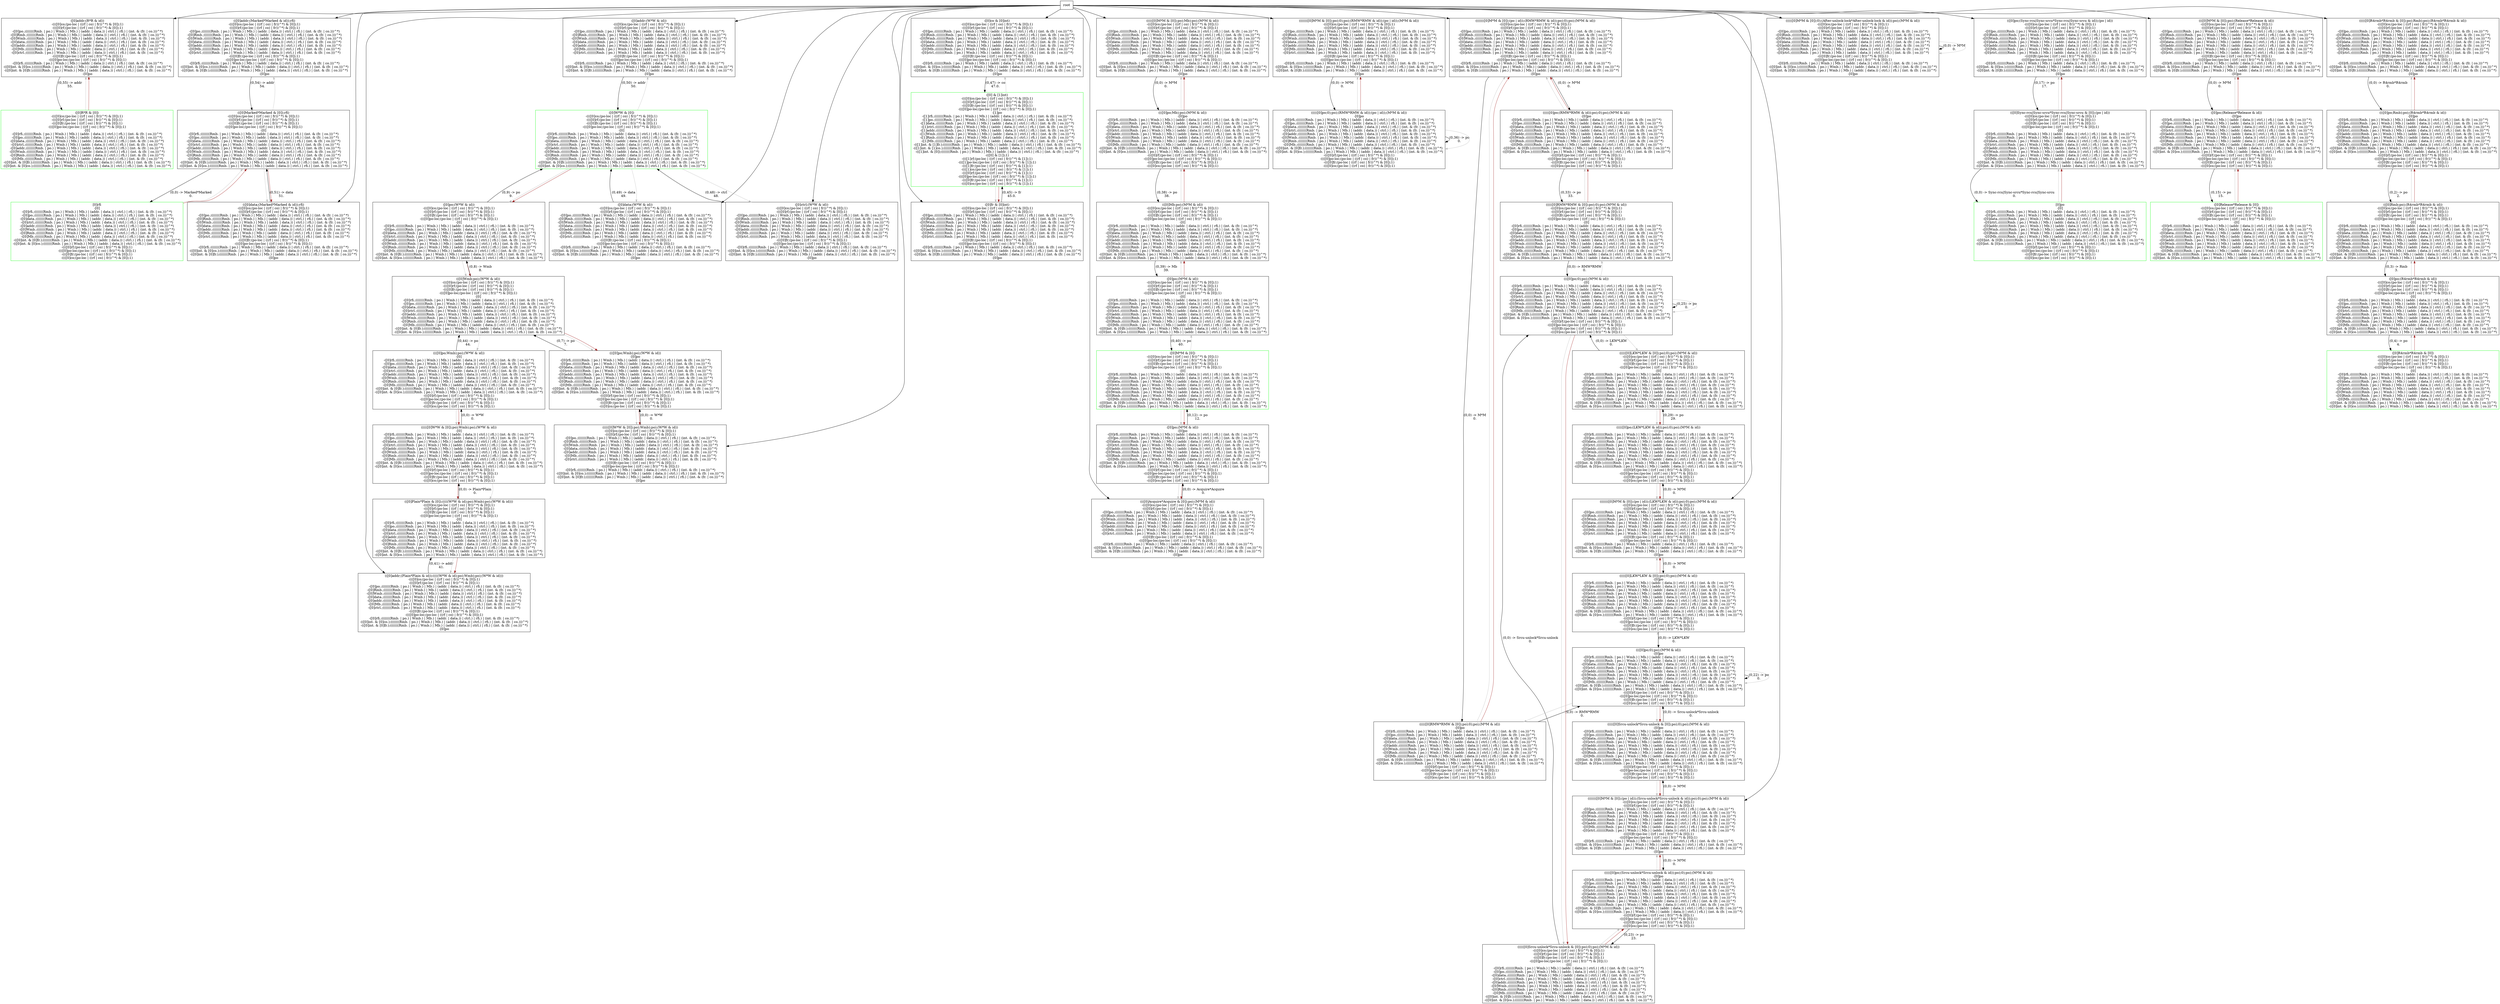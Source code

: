 digraph {
node[shape="box"]
N0x12c6bc0a0[label="([0]addr;(R*R & id))
-((([0]co;(po-loc | ((rf | co) | fr))^*) & [0]);1)
-((([0]rf;(po-loc | ((rf | co) | fr))^*) & [0]);1)
-([0]po.;(((((((Rmb. | po.) | Wmb.) | Mb.) | (addr. | data.)) | ctrl.) | rfi.) | (int. & (fr. | co.)))^*)
-([0]Rmb.;(((((((Rmb. | po.) | Wmb.) | Mb.) | (addr. | data.)) | ctrl.) | rfi.) | (int. & (fr. | co.)))^*)
-([0]Wmb.;(((((((Rmb. | po.) | Wmb.) | Mb.) | (addr. | data.)) | ctrl.) | rfi.) | (int. & (fr. | co.)))^*)
-([0]data.;(((((((Rmb. | po.) | Wmb.) | Mb.) | (addr. | data.)) | ctrl.) | rfi.) | (int. & (fr. | co.)))^*)
-([0]addr.;(((((((Rmb. | po.) | Wmb.) | Mb.) | (addr. | data.)) | ctrl.) | rfi.) | (int. & (fr. | co.)))^*)
-([0]Mb.;(((((((Rmb. | po.) | Wmb.) | Mb.) | (addr. | data.)) | ctrl.) | rfi.) | (int. & (fr. | co.)))^*)
-([0]ctrl.;(((((((Rmb. | po.) | Wmb.) | Mb.) | (addr. | data.)) | ctrl.) | rfi.) | (int. & (fr. | co.)))^*)
-((([0]fr;(po-loc | ((rf | co) | fr))^*) & [0]);1)
-((([0]po-loc;(po-loc | ((rf | co) | fr))^*) & [0]);1)
-([0]rfi.;(((((((Rmb. | po.) | Wmb.) | Mb.) | (addr. | data.)) | ctrl.) | rfi.) | (int. & (fr. | co.)))^*)
-(([0]int. & [0]co.);(((((((Rmb. | po.) | Wmb.) | Mb.) | (addr. | data.)) | ctrl.) | rfi.) | (int. & (fr. | co.)))^*)
-(([0]int. & [0]fr.);(((((((Rmb. | po.) | Wmb.) | Mb.) | (addr. | data.)) | ctrl.) | rfi.) | (int. & (fr. | co.)))^*)
-[0]po
"];
N0x12c6bc0a0 -> N0x12dc0e350[label="(0,55) -> addr
55."];
N0x12dc0e350[label="([0]R*R & [0])
-((([0]co;(po-loc | ((rf | co) | fr))^*) & [0]);1)
-((([0]rf;(po-loc | ((rf | co) | fr))^*) & [0]);1)
-((([0]fr;(po-loc | ((rf | co) | fr))^*) & [0]);1)
-((([0]po-loc;(po-loc | ((rf | co) | fr))^*) & [0]);1)
-[0]
-([0]rfi.;(((((((Rmb. | po.) | Wmb.) | Mb.) | (addr. | data.)) | ctrl.) | rfi.) | (int. & (fr. | co.)))^*)
-([0]po.;(((((((Rmb. | po.) | Wmb.) | Mb.) | (addr. | data.)) | ctrl.) | rfi.) | (int. & (fr. | co.)))^*)
-([0]data.;(((((((Rmb. | po.) | Wmb.) | Mb.) | (addr. | data.)) | ctrl.) | rfi.) | (int. & (fr. | co.)))^*)
-([0]ctrl.;(((((((Rmb. | po.) | Wmb.) | Mb.) | (addr. | data.)) | ctrl.) | rfi.) | (int. & (fr. | co.)))^*)
-([0]addr.;(((((((Rmb. | po.) | Wmb.) | Mb.) | (addr. | data.)) | ctrl.) | rfi.) | (int. & (fr. | co.)))^*)
-([0]Wmb.;(((((((Rmb. | po.) | Wmb.) | Mb.) | (addr. | data.)) | ctrl.) | rfi.) | (int. & (fr. | co.)))^*)
-([0]Rmb.;(((((((Rmb. | po.) | Wmb.) | Mb.) | (addr. | data.)) | ctrl.) | rfi.) | (int. & (fr. | co.)))^*)
-([0]Mb.;(((((((Rmb. | po.) | Wmb.) | Mb.) | (addr. | data.)) | ctrl.) | rfi.) | (int. & (fr. | co.)))^*)
-(([0]int. & [0]fr.);(((((((Rmb. | po.) | Wmb.) | Mb.) | (addr. | data.)) | ctrl.) | rfi.) | (int. & (fr. | co.)))^*)
-(([0]int. & [0]co.);(((((((Rmb. | po.) | Wmb.) | Mb.) | (addr. | data.)) | ctrl.) | rfi.) | (int. & (fr. | co.)))^*)
", color=green];
N0x12dc0e350 -> N0x12c6bc0a0[color="grey"];
N0x12dc0e350 -> N0x12c6bc0a0[color="brown"];
root -> N0x12c6bc0a0;
N0x12c649dd0[label="(([0]addr;(Marked*Marked & id));rfi)
-((([0]co;(po-loc | ((rf | co) | fr))^*) & [0]);1)
-((([0]rf;(po-loc | ((rf | co) | fr))^*) & [0]);1)
-([0]po.;(((((((Rmb. | po.) | Wmb.) | Mb.) | (addr. | data.)) | ctrl.) | rfi.) | (int. & (fr. | co.)))^*)
-([0]Rmb.;(((((((Rmb. | po.) | Wmb.) | Mb.) | (addr. | data.)) | ctrl.) | rfi.) | (int. & (fr. | co.)))^*)
-([0]Wmb.;(((((((Rmb. | po.) | Wmb.) | Mb.) | (addr. | data.)) | ctrl.) | rfi.) | (int. & (fr. | co.)))^*)
-([0]data.;(((((((Rmb. | po.) | Wmb.) | Mb.) | (addr. | data.)) | ctrl.) | rfi.) | (int. & (fr. | co.)))^*)
-([0]addr.;(((((((Rmb. | po.) | Wmb.) | Mb.) | (addr. | data.)) | ctrl.) | rfi.) | (int. & (fr. | co.)))^*)
-([0]Mb.;(((((((Rmb. | po.) | Wmb.) | Mb.) | (addr. | data.)) | ctrl.) | rfi.) | (int. & (fr. | co.)))^*)
-([0]ctrl.;(((((((Rmb. | po.) | Wmb.) | Mb.) | (addr. | data.)) | ctrl.) | rfi.) | (int. & (fr. | co.)))^*)
-((([0]fr;(po-loc | ((rf | co) | fr))^*) & [0]);1)
-((([0]po-loc;(po-loc | ((rf | co) | fr))^*) & [0]);1)
-([0]rfi.;(((((((Rmb. | po.) | Wmb.) | Mb.) | (addr. | data.)) | ctrl.) | rfi.) | (int. & (fr. | co.)))^*)
-(([0]int. & [0]co.);(((((((Rmb. | po.) | Wmb.) | Mb.) | (addr. | data.)) | ctrl.) | rfi.) | (int. & (fr. | co.)))^*)
-(([0]int. & [0]fr.);(((((((Rmb. | po.) | Wmb.) | Mb.) | (addr. | data.)) | ctrl.) | rfi.) | (int. & (fr. | co.)))^*)
-[0]po
"];
N0x12c649dd0 -> N0x12dc983f0[label="(0,54) -> addr
54."];
N0x12dc983f0[label="(([0]Marked*Marked & [0]);rfi)
-((([0]co;(po-loc | ((rf | co) | fr))^*) & [0]);1)
-((([0]rf;(po-loc | ((rf | co) | fr))^*) & [0]);1)
-((([0]fr;(po-loc | ((rf | co) | fr))^*) & [0]);1)
-((([0]po-loc;(po-loc | ((rf | co) | fr))^*) & [0]);1)
-[0]
-([0]rfi.;(((((((Rmb. | po.) | Wmb.) | Mb.) | (addr. | data.)) | ctrl.) | rfi.) | (int. & (fr. | co.)))^*)
-([0]po.;(((((((Rmb. | po.) | Wmb.) | Mb.) | (addr. | data.)) | ctrl.) | rfi.) | (int. & (fr. | co.)))^*)
-([0]data.;(((((((Rmb. | po.) | Wmb.) | Mb.) | (addr. | data.)) | ctrl.) | rfi.) | (int. & (fr. | co.)))^*)
-([0]ctrl.;(((((((Rmb. | po.) | Wmb.) | Mb.) | (addr. | data.)) | ctrl.) | rfi.) | (int. & (fr. | co.)))^*)
-([0]addr.;(((((((Rmb. | po.) | Wmb.) | Mb.) | (addr. | data.)) | ctrl.) | rfi.) | (int. & (fr. | co.)))^*)
-([0]Wmb.;(((((((Rmb. | po.) | Wmb.) | Mb.) | (addr. | data.)) | ctrl.) | rfi.) | (int. & (fr. | co.)))^*)
-([0]Rmb.;(((((((Rmb. | po.) | Wmb.) | Mb.) | (addr. | data.)) | ctrl.) | rfi.) | (int. & (fr. | co.)))^*)
-([0]Mb.;(((((((Rmb. | po.) | Wmb.) | Mb.) | (addr. | data.)) | ctrl.) | rfi.) | (int. & (fr. | co.)))^*)
-(([0]int. & [0]fr.);(((((((Rmb. | po.) | Wmb.) | Mb.) | (addr. | data.)) | ctrl.) | rfi.) | (int. & (fr. | co.)))^*)
-(([0]int. & [0]co.);(((((((Rmb. | po.) | Wmb.) | Mb.) | (addr. | data.)) | ctrl.) | rfi.) | (int. & (fr. | co.)))^*)
"];
N0x12dc983f0 -> N0x12dc246b0[label="(0,0) -> Marked*Marked
0."];
N0x12dc983f0 -> N0x12c649dd0[color="grey"];
N0x12dc983f0 -> N0x12c64c720[color="grey"];
N0x12dc983f0 -> N0x12c64c720[color="brown"];
N0x12dc246b0[label="[0]rfi
-[0]
-([0]rfi.;(((((((Rmb. | po.) | Wmb.) | Mb.) | (addr. | data.)) | ctrl.) | rfi.) | (int. & (fr. | co.)))^*)
-([0]po.;(((((((Rmb. | po.) | Wmb.) | Mb.) | (addr. | data.)) | ctrl.) | rfi.) | (int. & (fr. | co.)))^*)
-([0]data.;(((((((Rmb. | po.) | Wmb.) | Mb.) | (addr. | data.)) | ctrl.) | rfi.) | (int. & (fr. | co.)))^*)
-([0]ctrl.;(((((((Rmb. | po.) | Wmb.) | Mb.) | (addr. | data.)) | ctrl.) | rfi.) | (int. & (fr. | co.)))^*)
-([0]addr.;(((((((Rmb. | po.) | Wmb.) | Mb.) | (addr. | data.)) | ctrl.) | rfi.) | (int. & (fr. | co.)))^*)
-([0]Wmb.;(((((((Rmb. | po.) | Wmb.) | Mb.) | (addr. | data.)) | ctrl.) | rfi.) | (int. & (fr. | co.)))^*)
-([0]Rmb.;(((((((Rmb. | po.) | Wmb.) | Mb.) | (addr. | data.)) | ctrl.) | rfi.) | (int. & (fr. | co.)))^*)
-([0]Mb.;(((((((Rmb. | po.) | Wmb.) | Mb.) | (addr. | data.)) | ctrl.) | rfi.) | (int. & (fr. | co.)))^*)
-(([0]int. & [0]fr.);(((((((Rmb. | po.) | Wmb.) | Mb.) | (addr. | data.)) | ctrl.) | rfi.) | (int. & (fr. | co.)))^*)
-(([0]int. & [0]co.);(((((((Rmb. | po.) | Wmb.) | Mb.) | (addr. | data.)) | ctrl.) | rfi.) | (int. & (fr. | co.)))^*)
-((([0]rf;(po-loc | ((rf | co) | fr))^*) & [0]);1)
-((([0]po-loc;(po-loc | ((rf | co) | fr))^*) & [0]);1)
-((([0]fr;(po-loc | ((rf | co) | fr))^*) & [0]);1)
-((([0]co;(po-loc | ((rf | co) | fr))^*) & [0]);1)
", color=green];
N0x12dc246b0 -> N0x12dc983f0[color="grey"];
N0x12dc246b0 -> N0x12dc983f0[color="brown"];
root -> N0x12c649dd0;
N0x12c64c720[label="(([0]data;(Marked*Marked & id));rfi)
-((([0]co;(po-loc | ((rf | co) | fr))^*) & [0]);1)
-((([0]rf;(po-loc | ((rf | co) | fr))^*) & [0]);1)
-([0]po.;(((((((Rmb. | po.) | Wmb.) | Mb.) | (addr. | data.)) | ctrl.) | rfi.) | (int. & (fr. | co.)))^*)
-([0]Rmb.;(((((((Rmb. | po.) | Wmb.) | Mb.) | (addr. | data.)) | ctrl.) | rfi.) | (int. & (fr. | co.)))^*)
-([0]Wmb.;(((((((Rmb. | po.) | Wmb.) | Mb.) | (addr. | data.)) | ctrl.) | rfi.) | (int. & (fr. | co.)))^*)
-([0]data.;(((((((Rmb. | po.) | Wmb.) | Mb.) | (addr. | data.)) | ctrl.) | rfi.) | (int. & (fr. | co.)))^*)
-([0]addr.;(((((((Rmb. | po.) | Wmb.) | Mb.) | (addr. | data.)) | ctrl.) | rfi.) | (int. & (fr. | co.)))^*)
-([0]Mb.;(((((((Rmb. | po.) | Wmb.) | Mb.) | (addr. | data.)) | ctrl.) | rfi.) | (int. & (fr. | co.)))^*)
-([0]ctrl.;(((((((Rmb. | po.) | Wmb.) | Mb.) | (addr. | data.)) | ctrl.) | rfi.) | (int. & (fr. | co.)))^*)
-((([0]fr;(po-loc | ((rf | co) | fr))^*) & [0]);1)
-((([0]po-loc;(po-loc | ((rf | co) | fr))^*) & [0]);1)
-([0]rfi.;(((((((Rmb. | po.) | Wmb.) | Mb.) | (addr. | data.)) | ctrl.) | rfi.) | (int. & (fr. | co.)))^*)
-(([0]int. & [0]co.);(((((((Rmb. | po.) | Wmb.) | Mb.) | (addr. | data.)) | ctrl.) | rfi.) | (int. & (fr. | co.)))^*)
-(([0]int. & [0]fr.);(((((((Rmb. | po.) | Wmb.) | Mb.) | (addr. | data.)) | ctrl.) | rfi.) | (int. & (fr. | co.)))^*)
-[0]po
"];
N0x12c64c720 -> N0x12dc983f0[label="(0,51) -> data
51."];
root -> N0x12c64c720;
N0x12c68f2b0[label="([0]addr;(W*W & id))
-((([0]co;(po-loc | ((rf | co) | fr))^*) & [0]);1)
-((([0]rf;(po-loc | ((rf | co) | fr))^*) & [0]);1)
-([0]po.;(((((((Rmb. | po.) | Wmb.) | Mb.) | (addr. | data.)) | ctrl.) | rfi.) | (int. & (fr. | co.)))^*)
-([0]Rmb.;(((((((Rmb. | po.) | Wmb.) | Mb.) | (addr. | data.)) | ctrl.) | rfi.) | (int. & (fr. | co.)))^*)
-([0]Wmb.;(((((((Rmb. | po.) | Wmb.) | Mb.) | (addr. | data.)) | ctrl.) | rfi.) | (int. & (fr. | co.)))^*)
-([0]data.;(((((((Rmb. | po.) | Wmb.) | Mb.) | (addr. | data.)) | ctrl.) | rfi.) | (int. & (fr. | co.)))^*)
-([0]addr.;(((((((Rmb. | po.) | Wmb.) | Mb.) | (addr. | data.)) | ctrl.) | rfi.) | (int. & (fr. | co.)))^*)
-([0]Mb.;(((((((Rmb. | po.) | Wmb.) | Mb.) | (addr. | data.)) | ctrl.) | rfi.) | (int. & (fr. | co.)))^*)
-([0]ctrl.;(((((((Rmb. | po.) | Wmb.) | Mb.) | (addr. | data.)) | ctrl.) | rfi.) | (int. & (fr. | co.)))^*)
-((([0]fr;(po-loc | ((rf | co) | fr))^*) & [0]);1)
-((([0]po-loc;(po-loc | ((rf | co) | fr))^*) & [0]);1)
-([0]rfi.;(((((((Rmb. | po.) | Wmb.) | Mb.) | (addr. | data.)) | ctrl.) | rfi.) | (int. & (fr. | co.)))^*)
-(([0]int. & [0]co.);(((((((Rmb. | po.) | Wmb.) | Mb.) | (addr. | data.)) | ctrl.) | rfi.) | (int. & (fr. | co.)))^*)
-(([0]int. & [0]fr.);(((((((Rmb. | po.) | Wmb.) | Mb.) | (addr. | data.)) | ctrl.) | rfi.) | (int. & (fr. | co.)))^*)
-[0]po
"];
N0x12c68f2b0 -> N0x12c6cf660[label="(0,50) -> addr
50."];
N0x12c6cf660[label="([0]W*W & [0])
-((([0]co;(po-loc | ((rf | co) | fr))^*) & [0]);1)
-((([0]rf;(po-loc | ((rf | co) | fr))^*) & [0]);1)
-((([0]fr;(po-loc | ((rf | co) | fr))^*) & [0]);1)
-((([0]po-loc;(po-loc | ((rf | co) | fr))^*) & [0]);1)
-[0]
-([0]rfi.;(((((((Rmb. | po.) | Wmb.) | Mb.) | (addr. | data.)) | ctrl.) | rfi.) | (int. & (fr. | co.)))^*)
-([0]po.;(((((((Rmb. | po.) | Wmb.) | Mb.) | (addr. | data.)) | ctrl.) | rfi.) | (int. & (fr. | co.)))^*)
-([0]data.;(((((((Rmb. | po.) | Wmb.) | Mb.) | (addr. | data.)) | ctrl.) | rfi.) | (int. & (fr. | co.)))^*)
-([0]ctrl.;(((((((Rmb. | po.) | Wmb.) | Mb.) | (addr. | data.)) | ctrl.) | rfi.) | (int. & (fr. | co.)))^*)
-([0]addr.;(((((((Rmb. | po.) | Wmb.) | Mb.) | (addr. | data.)) | ctrl.) | rfi.) | (int. & (fr. | co.)))^*)
-([0]Wmb.;(((((((Rmb. | po.) | Wmb.) | Mb.) | (addr. | data.)) | ctrl.) | rfi.) | (int. & (fr. | co.)))^*)
-([0]Rmb.;(((((((Rmb. | po.) | Wmb.) | Mb.) | (addr. | data.)) | ctrl.) | rfi.) | (int. & (fr. | co.)))^*)
-([0]Mb.;(((((((Rmb. | po.) | Wmb.) | Mb.) | (addr. | data.)) | ctrl.) | rfi.) | (int. & (fr. | co.)))^*)
-(([0]int. & [0]fr.);(((((((Rmb. | po.) | Wmb.) | Mb.) | (addr. | data.)) | ctrl.) | rfi.) | (int. & (fr. | co.)))^*)
-(([0]int. & [0]co.);(((((((Rmb. | po.) | Wmb.) | Mb.) | (addr. | data.)) | ctrl.) | rfi.) | (int. & (fr. | co.)))^*)
", color=green];
N0x12c6cf660 -> N0x12c68f2b0[color="grey"];
N0x12c6cf660 -> N0x12c6cf580[color="grey"];
N0x12c6cf660 -> N0x12c7111e0[color="grey"];
N0x12c6cf660 -> N0x12c7151a0[color="grey"];
N0x12c6cf660 -> N0x12c6cf580[color="brown"];
root -> N0x12c68f2b0;
N0x12c7151a0[label="([0]data;(W*W & id))
-((([0]co;(po-loc | ((rf | co) | fr))^*) & [0]);1)
-((([0]rf;(po-loc | ((rf | co) | fr))^*) & [0]);1)
-([0]po.;(((((((Rmb. | po.) | Wmb.) | Mb.) | (addr. | data.)) | ctrl.) | rfi.) | (int. & (fr. | co.)))^*)
-([0]Rmb.;(((((((Rmb. | po.) | Wmb.) | Mb.) | (addr. | data.)) | ctrl.) | rfi.) | (int. & (fr. | co.)))^*)
-([0]Wmb.;(((((((Rmb. | po.) | Wmb.) | Mb.) | (addr. | data.)) | ctrl.) | rfi.) | (int. & (fr. | co.)))^*)
-([0]data.;(((((((Rmb. | po.) | Wmb.) | Mb.) | (addr. | data.)) | ctrl.) | rfi.) | (int. & (fr. | co.)))^*)
-([0]addr.;(((((((Rmb. | po.) | Wmb.) | Mb.) | (addr. | data.)) | ctrl.) | rfi.) | (int. & (fr. | co.)))^*)
-([0]Mb.;(((((((Rmb. | po.) | Wmb.) | Mb.) | (addr. | data.)) | ctrl.) | rfi.) | (int. & (fr. | co.)))^*)
-([0]ctrl.;(((((((Rmb. | po.) | Wmb.) | Mb.) | (addr. | data.)) | ctrl.) | rfi.) | (int. & (fr. | co.)))^*)
-((([0]fr;(po-loc | ((rf | co) | fr))^*) & [0]);1)
-((([0]po-loc;(po-loc | ((rf | co) | fr))^*) & [0]);1)
-([0]rfi.;(((((((Rmb. | po.) | Wmb.) | Mb.) | (addr. | data.)) | ctrl.) | rfi.) | (int. & (fr. | co.)))^*)
-(([0]int. & [0]co.);(((((((Rmb. | po.) | Wmb.) | Mb.) | (addr. | data.)) | ctrl.) | rfi.) | (int. & (fr. | co.)))^*)
-(([0]int. & [0]fr.);(((((((Rmb. | po.) | Wmb.) | Mb.) | (addr. | data.)) | ctrl.) | rfi.) | (int. & (fr. | co.)))^*)
-[0]po
"];
N0x12c7151a0 -> N0x12c6cf660[label="(0,49) -> data
49."];
root -> N0x12c7151a0;
N0x12c7111e0[label="([0]ctrl;(W*W & id))
-((([0]co;(po-loc | ((rf | co) | fr))^*) & [0]);1)
-((([0]rf;(po-loc | ((rf | co) | fr))^*) & [0]);1)
-([0]po.;(((((((Rmb. | po.) | Wmb.) | Mb.) | (addr. | data.)) | ctrl.) | rfi.) | (int. & (fr. | co.)))^*)
-([0]Rmb.;(((((((Rmb. | po.) | Wmb.) | Mb.) | (addr. | data.)) | ctrl.) | rfi.) | (int. & (fr. | co.)))^*)
-([0]Wmb.;(((((((Rmb. | po.) | Wmb.) | Mb.) | (addr. | data.)) | ctrl.) | rfi.) | (int. & (fr. | co.)))^*)
-([0]data.;(((((((Rmb. | po.) | Wmb.) | Mb.) | (addr. | data.)) | ctrl.) | rfi.) | (int. & (fr. | co.)))^*)
-([0]addr.;(((((((Rmb. | po.) | Wmb.) | Mb.) | (addr. | data.)) | ctrl.) | rfi.) | (int. & (fr. | co.)))^*)
-([0]Mb.;(((((((Rmb. | po.) | Wmb.) | Mb.) | (addr. | data.)) | ctrl.) | rfi.) | (int. & (fr. | co.)))^*)
-([0]ctrl.;(((((((Rmb. | po.) | Wmb.) | Mb.) | (addr. | data.)) | ctrl.) | rfi.) | (int. & (fr. | co.)))^*)
-((([0]fr;(po-loc | ((rf | co) | fr))^*) & [0]);1)
-((([0]po-loc;(po-loc | ((rf | co) | fr))^*) & [0]);1)
-([0]rfi.;(((((((Rmb. | po.) | Wmb.) | Mb.) | (addr. | data.)) | ctrl.) | rfi.) | (int. & (fr. | co.)))^*)
-(([0]int. & [0]co.);(((((((Rmb. | po.) | Wmb.) | Mb.) | (addr. | data.)) | ctrl.) | rfi.) | (int. & (fr. | co.)))^*)
-(([0]int. & [0]fr.);(((((((Rmb. | po.) | Wmb.) | Mb.) | (addr. | data.)) | ctrl.) | rfi.) | (int. & (fr. | co.)))^*)
-[0]po
"];
N0x12c7111e0 -> N0x12c6cf660[label="(0,48) -> ctrl
48."];
root -> N0x12c7111e0;
N0x12c70ff30[label="([0]co & [0]int)
-((([0]co;(po-loc | ((rf | co) | fr))^*) & [0]);1)
-((([0]rf;(po-loc | ((rf | co) | fr))^*) & [0]);1)
-([0]po.;(((((((Rmb. | po.) | Wmb.) | Mb.) | (addr. | data.)) | ctrl.) | rfi.) | (int. & (fr. | co.)))^*)
-([0]Rmb.;(((((((Rmb. | po.) | Wmb.) | Mb.) | (addr. | data.)) | ctrl.) | rfi.) | (int. & (fr. | co.)))^*)
-([0]Wmb.;(((((((Rmb. | po.) | Wmb.) | Mb.) | (addr. | data.)) | ctrl.) | rfi.) | (int. & (fr. | co.)))^*)
-([0]data.;(((((((Rmb. | po.) | Wmb.) | Mb.) | (addr. | data.)) | ctrl.) | rfi.) | (int. & (fr. | co.)))^*)
-([0]addr.;(((((((Rmb. | po.) | Wmb.) | Mb.) | (addr. | data.)) | ctrl.) | rfi.) | (int. & (fr. | co.)))^*)
-([0]Mb.;(((((((Rmb. | po.) | Wmb.) | Mb.) | (addr. | data.)) | ctrl.) | rfi.) | (int. & (fr. | co.)))^*)
-([0]ctrl.;(((((((Rmb. | po.) | Wmb.) | Mb.) | (addr. | data.)) | ctrl.) | rfi.) | (int. & (fr. | co.)))^*)
-((([0]fr;(po-loc | ((rf | co) | fr))^*) & [0]);1)
-((([0]po-loc;(po-loc | ((rf | co) | fr))^*) & [0]);1)
-([0]rfi.;(((((((Rmb. | po.) | Wmb.) | Mb.) | (addr. | data.)) | ctrl.) | rfi.) | (int. & (fr. | co.)))^*)
-(([0]int. & [0]co.);(((((((Rmb. | po.) | Wmb.) | Mb.) | (addr. | data.)) | ctrl.) | rfi.) | (int. & (fr. | co.)))^*)
-(([0]int. & [0]fr.);(((((((Rmb. | po.) | Wmb.) | Mb.) | (addr. | data.)) | ctrl.) | rfi.) | (int. & (fr. | co.)))^*)
-[0]po
"];
N0x12c70ff30 -> N0x12dc445c0[label="(0,47) -> co
47.0."];
N0x12dc445c0[label="([0] & [1]int)
-((([0]co;(po-loc | ((rf | co) | fr))^*) & [0]);1)
-((([0]rf;(po-loc | ((rf | co) | fr))^*) & [0]);1)
-((([0]fr;(po-loc | ((rf | co) | fr))^*) & [0]);1)
-((([0]po-loc;(po-loc | ((rf | co) | fr))^*) & [0]);1)
-[1]po
-([1]rfi.;(((((((Rmb. | po.) | Wmb.) | Mb.) | (addr. | data.)) | ctrl.) | rfi.) | (int. & (fr. | co.)))^*)
-([1]po.;(((((((Rmb. | po.) | Wmb.) | Mb.) | (addr. | data.)) | ctrl.) | rfi.) | (int. & (fr. | co.)))^*)
-([1]data.;(((((((Rmb. | po.) | Wmb.) | Mb.) | (addr. | data.)) | ctrl.) | rfi.) | (int. & (fr. | co.)))^*)
-([1]ctrl.;(((((((Rmb. | po.) | Wmb.) | Mb.) | (addr. | data.)) | ctrl.) | rfi.) | (int. & (fr. | co.)))^*)
-([1]addr.;(((((((Rmb. | po.) | Wmb.) | Mb.) | (addr. | data.)) | ctrl.) | rfi.) | (int. & (fr. | co.)))^*)
-([1]Wmb.;(((((((Rmb. | po.) | Wmb.) | Mb.) | (addr. | data.)) | ctrl.) | rfi.) | (int. & (fr. | co.)))^*)
-([1]Rmb.;(((((((Rmb. | po.) | Wmb.) | Mb.) | (addr. | data.)) | ctrl.) | rfi.) | (int. & (fr. | co.)))^*)
-([1]Mb.;(((((((Rmb. | po.) | Wmb.) | Mb.) | (addr. | data.)) | ctrl.) | rfi.) | (int. & (fr. | co.)))^*)
-(([1]int. & [1]fr.);(((((((Rmb. | po.) | Wmb.) | Mb.) | (addr. | data.)) | ctrl.) | rfi.) | (int. & (fr. | co.)))^*)
-(([1]int. & [1]co.);(((((((Rmb. | po.) | Wmb.) | Mb.) | (addr. | data.)) | ctrl.) | rfi.) | (int. & (fr. | co.)))^*)
-(([1]int. & [0]);(((((((Rmb. | po.) | Wmb.) | Mb.) | (addr. | data.)) | ctrl.) | rfi.) | (int. & (fr. | co.)))^*)
-(([0] & [1]);1)
-((([1]rf;(po-loc | ((rf | co) | fr))^*) & [1]);1)
-((([1]po-loc;(po-loc | ((rf | co) | fr))^*) & [1]);1)
-((([1]fr;(po-loc | ((rf | co) | fr))^*) & [1]);1)
-((([1]co;(po-loc | ((rf | co) | fr))^*) & [1]);1)
-((([0]rf;(po-loc | ((rf | co) | fr))^*) & [1]);1)
-((([0]po-loc;(po-loc | ((rf | co) | fr))^*) & [1]);1)
-((([0]fr;(po-loc | ((rf | co) | fr))^*) & [1]);1)
-((([0]co;(po-loc | ((rf | co) | fr))^*) & [1]);1)
", color=green];
N0x12dc445c0 -> N0x12c70ff30[color="grey"];
N0x12dc445c0 -> N0x12c7280b0[color="grey"];
N0x12dc445c0 -> N0x12c7280b0[color="brown"];
root -> N0x12c70ff30;
N0x12c7280b0[label="([0]fr & [0]int)
-((([0]co;(po-loc | ((rf | co) | fr))^*) & [0]);1)
-((([0]rf;(po-loc | ((rf | co) | fr))^*) & [0]);1)
-([0]po.;(((((((Rmb. | po.) | Wmb.) | Mb.) | (addr. | data.)) | ctrl.) | rfi.) | (int. & (fr. | co.)))^*)
-([0]Rmb.;(((((((Rmb. | po.) | Wmb.) | Mb.) | (addr. | data.)) | ctrl.) | rfi.) | (int. & (fr. | co.)))^*)
-([0]Wmb.;(((((((Rmb. | po.) | Wmb.) | Mb.) | (addr. | data.)) | ctrl.) | rfi.) | (int. & (fr. | co.)))^*)
-([0]data.;(((((((Rmb. | po.) | Wmb.) | Mb.) | (addr. | data.)) | ctrl.) | rfi.) | (int. & (fr. | co.)))^*)
-([0]addr.;(((((((Rmb. | po.) | Wmb.) | Mb.) | (addr. | data.)) | ctrl.) | rfi.) | (int. & (fr. | co.)))^*)
-([0]Mb.;(((((((Rmb. | po.) | Wmb.) | Mb.) | (addr. | data.)) | ctrl.) | rfi.) | (int. & (fr. | co.)))^*)
-([0]ctrl.;(((((((Rmb. | po.) | Wmb.) | Mb.) | (addr. | data.)) | ctrl.) | rfi.) | (int. & (fr. | co.)))^*)
-((([0]fr;(po-loc | ((rf | co) | fr))^*) & [0]);1)
-((([0]po-loc;(po-loc | ((rf | co) | fr))^*) & [0]);1)
-([0]rfi.;(((((((Rmb. | po.) | Wmb.) | Mb.) | (addr. | data.)) | ctrl.) | rfi.) | (int. & (fr. | co.)))^*)
-(([0]int. & [0]co.);(((((((Rmb. | po.) | Wmb.) | Mb.) | (addr. | data.)) | ctrl.) | rfi.) | (int. & (fr. | co.)))^*)
-(([0]int. & [0]fr.);(((((((Rmb. | po.) | Wmb.) | Mb.) | (addr. | data.)) | ctrl.) | rfi.) | (int. & (fr. | co.)))^*)
-[0]po
"];
N0x12c7280b0 -> N0x12dc445c0[label="(0,45) -> fr
45.0."];
root -> N0x12c7280b0;
N0x12d813170[label="(([0]addr;(Plain*Plain & id));(((((W*W & id);po);Wmb);po);(W*W & id)))
-((([0]co;(po-loc | ((rf | co) | fr))^*) & [0]);1)
-((([0]rf;(po-loc | ((rf | co) | fr))^*) & [0]);1)
-([0]po.;(((((((Rmb. | po.) | Wmb.) | Mb.) | (addr. | data.)) | ctrl.) | rfi.) | (int. & (fr. | co.)))^*)
-([0]Rmb.;(((((((Rmb. | po.) | Wmb.) | Mb.) | (addr. | data.)) | ctrl.) | rfi.) | (int. & (fr. | co.)))^*)
-([0]Wmb.;(((((((Rmb. | po.) | Wmb.) | Mb.) | (addr. | data.)) | ctrl.) | rfi.) | (int. & (fr. | co.)))^*)
-([0]data.;(((((((Rmb. | po.) | Wmb.) | Mb.) | (addr. | data.)) | ctrl.) | rfi.) | (int. & (fr. | co.)))^*)
-([0]addr.;(((((((Rmb. | po.) | Wmb.) | Mb.) | (addr. | data.)) | ctrl.) | rfi.) | (int. & (fr. | co.)))^*)
-([0]Mb.;(((((((Rmb. | po.) | Wmb.) | Mb.) | (addr. | data.)) | ctrl.) | rfi.) | (int. & (fr. | co.)))^*)
-([0]ctrl.;(((((((Rmb. | po.) | Wmb.) | Mb.) | (addr. | data.)) | ctrl.) | rfi.) | (int. & (fr. | co.)))^*)
-((([0]fr;(po-loc | ((rf | co) | fr))^*) & [0]);1)
-((([0]po-loc;(po-loc | ((rf | co) | fr))^*) & [0]);1)
-([0]rfi.;(((((((Rmb. | po.) | Wmb.) | Mb.) | (addr. | data.)) | ctrl.) | rfi.) | (int. & (fr. | co.)))^*)
-(([0]int. & [0]co.);(((((((Rmb. | po.) | Wmb.) | Mb.) | (addr. | data.)) | ctrl.) | rfi.) | (int. & (fr. | co.)))^*)
-(([0]int. & [0]fr.);(((((((Rmb. | po.) | Wmb.) | Mb.) | (addr. | data.)) | ctrl.) | rfi.) | (int. & (fr. | co.)))^*)
-[0]po
"];
N0x12d813170 -> N0x12dc78330[label="(0,41) -> addr
41."];
N0x12dc78330[label="(([0]Plain*Plain & [0]);(((((W*W & id);po);Wmb);po);(W*W & id)))
-((([0]co;(po-loc | ((rf | co) | fr))^*) & [0]);1)
-((([0]rf;(po-loc | ((rf | co) | fr))^*) & [0]);1)
-((([0]fr;(po-loc | ((rf | co) | fr))^*) & [0]);1)
-((([0]po-loc;(po-loc | ((rf | co) | fr))^*) & [0]);1)
-[0]
-([0]rfi.;(((((((Rmb. | po.) | Wmb.) | Mb.) | (addr. | data.)) | ctrl.) | rfi.) | (int. & (fr. | co.)))^*)
-([0]po.;(((((((Rmb. | po.) | Wmb.) | Mb.) | (addr. | data.)) | ctrl.) | rfi.) | (int. & (fr. | co.)))^*)
-([0]data.;(((((((Rmb. | po.) | Wmb.) | Mb.) | (addr. | data.)) | ctrl.) | rfi.) | (int. & (fr. | co.)))^*)
-([0]ctrl.;(((((((Rmb. | po.) | Wmb.) | Mb.) | (addr. | data.)) | ctrl.) | rfi.) | (int. & (fr. | co.)))^*)
-([0]addr.;(((((((Rmb. | po.) | Wmb.) | Mb.) | (addr. | data.)) | ctrl.) | rfi.) | (int. & (fr. | co.)))^*)
-([0]Wmb.;(((((((Rmb. | po.) | Wmb.) | Mb.) | (addr. | data.)) | ctrl.) | rfi.) | (int. & (fr. | co.)))^*)
-([0]Rmb.;(((((((Rmb. | po.) | Wmb.) | Mb.) | (addr. | data.)) | ctrl.) | rfi.) | (int. & (fr. | co.)))^*)
-([0]Mb.;(((((((Rmb. | po.) | Wmb.) | Mb.) | (addr. | data.)) | ctrl.) | rfi.) | (int. & (fr. | co.)))^*)
-(([0]int. & [0]fr.);(((((((Rmb. | po.) | Wmb.) | Mb.) | (addr. | data.)) | ctrl.) | rfi.) | (int. & (fr. | co.)))^*)
-(([0]int. & [0]co.);(((((((Rmb. | po.) | Wmb.) | Mb.) | (addr. | data.)) | ctrl.) | rfi.) | (int. & (fr. | co.)))^*)
"];
N0x12dc78330 -> N0x12dc784b0[label="(0,0) -> Plain*Plain
0."];
N0x12dc78330 -> N0x12d813170[color="grey"];
N0x12dc78330 -> N0x12d813170[color="brown"];
N0x12dc784b0[label="((((([0]W*W & [0]);po);Wmb);po);(W*W & id))
-[0]
-([0]rfi.;(((((((Rmb. | po.) | Wmb.) | Mb.) | (addr. | data.)) | ctrl.) | rfi.) | (int. & (fr. | co.)))^*)
-([0]po.;(((((((Rmb. | po.) | Wmb.) | Mb.) | (addr. | data.)) | ctrl.) | rfi.) | (int. & (fr. | co.)))^*)
-([0]data.;(((((((Rmb. | po.) | Wmb.) | Mb.) | (addr. | data.)) | ctrl.) | rfi.) | (int. & (fr. | co.)))^*)
-([0]ctrl.;(((((((Rmb. | po.) | Wmb.) | Mb.) | (addr. | data.)) | ctrl.) | rfi.) | (int. & (fr. | co.)))^*)
-([0]addr.;(((((((Rmb. | po.) | Wmb.) | Mb.) | (addr. | data.)) | ctrl.) | rfi.) | (int. & (fr. | co.)))^*)
-([0]Wmb.;(((((((Rmb. | po.) | Wmb.) | Mb.) | (addr. | data.)) | ctrl.) | rfi.) | (int. & (fr. | co.)))^*)
-([0]Rmb.;(((((((Rmb. | po.) | Wmb.) | Mb.) | (addr. | data.)) | ctrl.) | rfi.) | (int. & (fr. | co.)))^*)
-([0]Mb.;(((((((Rmb. | po.) | Wmb.) | Mb.) | (addr. | data.)) | ctrl.) | rfi.) | (int. & (fr. | co.)))^*)
-(([0]int. & [0]fr.);(((((((Rmb. | po.) | Wmb.) | Mb.) | (addr. | data.)) | ctrl.) | rfi.) | (int. & (fr. | co.)))^*)
-(([0]int. & [0]co.);(((((((Rmb. | po.) | Wmb.) | Mb.) | (addr. | data.)) | ctrl.) | rfi.) | (int. & (fr. | co.)))^*)
-((([0]rf;(po-loc | ((rf | co) | fr))^*) & [0]);1)
-((([0]po-loc;(po-loc | ((rf | co) | fr))^*) & [0]);1)
-((([0]fr;(po-loc | ((rf | co) | fr))^*) & [0]);1)
-((([0]co;(po-loc | ((rf | co) | fr))^*) & [0]);1)
"];
N0x12dc784b0 -> N0x12dc41b40[label="(0,0) -> W*W
0."];
N0x12dc784b0 -> N0x12dc78330[color="grey"];
N0x12dc784b0 -> N0x12dc78330[color="brown"];
N0x12dc41b40[label="((([0]po;Wmb);po);(W*W & id))
-[0]
-([0]rfi.;(((((((Rmb. | po.) | Wmb.) | Mb.) | (addr. | data.)) | ctrl.) | rfi.) | (int. & (fr. | co.)))^*)
-([0]po.;(((((((Rmb. | po.) | Wmb.) | Mb.) | (addr. | data.)) | ctrl.) | rfi.) | (int. & (fr. | co.)))^*)
-([0]data.;(((((((Rmb. | po.) | Wmb.) | Mb.) | (addr. | data.)) | ctrl.) | rfi.) | (int. & (fr. | co.)))^*)
-([0]ctrl.;(((((((Rmb. | po.) | Wmb.) | Mb.) | (addr. | data.)) | ctrl.) | rfi.) | (int. & (fr. | co.)))^*)
-([0]addr.;(((((((Rmb. | po.) | Wmb.) | Mb.) | (addr. | data.)) | ctrl.) | rfi.) | (int. & (fr. | co.)))^*)
-([0]Wmb.;(((((((Rmb. | po.) | Wmb.) | Mb.) | (addr. | data.)) | ctrl.) | rfi.) | (int. & (fr. | co.)))^*)
-([0]Rmb.;(((((((Rmb. | po.) | Wmb.) | Mb.) | (addr. | data.)) | ctrl.) | rfi.) | (int. & (fr. | co.)))^*)
-([0]Mb.;(((((((Rmb. | po.) | Wmb.) | Mb.) | (addr. | data.)) | ctrl.) | rfi.) | (int. & (fr. | co.)))^*)
-(([0]int. & [0]fr.);(((((((Rmb. | po.) | Wmb.) | Mb.) | (addr. | data.)) | ctrl.) | rfi.) | (int. & (fr. | co.)))^*)
-(([0]int. & [0]co.);(((((((Rmb. | po.) | Wmb.) | Mb.) | (addr. | data.)) | ctrl.) | rfi.) | (int. & (fr. | co.)))^*)
-((([0]rf;(po-loc | ((rf | co) | fr))^*) & [0]);1)
-((([0]po-loc;(po-loc | ((rf | co) | fr))^*) & [0]);1)
-((([0]fr;(po-loc | ((rf | co) | fr))^*) & [0]);1)
-((([0]co;(po-loc | ((rf | co) | fr))^*) & [0]);1)
"];
N0x12dc41b40 -> N0x12c6c8410[label="(0,44) -> po
44."];
N0x12dc41b40 -> N0x12dc784b0[color="grey"];
N0x12dc41b40 -> N0x12dc784b0[color="brown"];
N0x12c6c8410[label="(([0]Wmb;po);(W*W & id))
-((([0]co;(po-loc | ((rf | co) | fr))^*) & [0]);1)
-((([0]rf;(po-loc | ((rf | co) | fr))^*) & [0]);1)
-((([0]fr;(po-loc | ((rf | co) | fr))^*) & [0]);1)
-((([0]po-loc;(po-loc | ((rf | co) | fr))^*) & [0]);1)
-[0]
-([0]rfi.;(((((((Rmb. | po.) | Wmb.) | Mb.) | (addr. | data.)) | ctrl.) | rfi.) | (int. & (fr. | co.)))^*)
-([0]po.;(((((((Rmb. | po.) | Wmb.) | Mb.) | (addr. | data.)) | ctrl.) | rfi.) | (int. & (fr. | co.)))^*)
-([0]data.;(((((((Rmb. | po.) | Wmb.) | Mb.) | (addr. | data.)) | ctrl.) | rfi.) | (int. & (fr. | co.)))^*)
-([0]ctrl.;(((((((Rmb. | po.) | Wmb.) | Mb.) | (addr. | data.)) | ctrl.) | rfi.) | (int. & (fr. | co.)))^*)
-([0]addr.;(((((((Rmb. | po.) | Wmb.) | Mb.) | (addr. | data.)) | ctrl.) | rfi.) | (int. & (fr. | co.)))^*)
-([0]Wmb.;(((((((Rmb. | po.) | Wmb.) | Mb.) | (addr. | data.)) | ctrl.) | rfi.) | (int. & (fr. | co.)))^*)
-([0]Rmb.;(((((((Rmb. | po.) | Wmb.) | Mb.) | (addr. | data.)) | ctrl.) | rfi.) | (int. & (fr. | co.)))^*)
-([0]Mb.;(((((((Rmb. | po.) | Wmb.) | Mb.) | (addr. | data.)) | ctrl.) | rfi.) | (int. & (fr. | co.)))^*)
-(([0]int. & [0]fr.);(((((((Rmb. | po.) | Wmb.) | Mb.) | (addr. | data.)) | ctrl.) | rfi.) | (int. & (fr. | co.)))^*)
-(([0]int. & [0]co.);(((((((Rmb. | po.) | Wmb.) | Mb.) | (addr. | data.)) | ctrl.) | rfi.) | (int. & (fr. | co.)))^*)
"];
N0x12c6c8410 -> N0x12c6cf580[label="(0,8) -> Wmb
8."];
N0x12c6c8410 -> N0x12c7415a0[color="grey"];
N0x12c6c8410 -> N0x12dc41b40[color="grey"];
N0x12c6c8410 -> N0x12c7415a0[color="brown"];
N0x12c6cf580[label="([0]po;(W*W & id))
-((([0]co;(po-loc | ((rf | co) | fr))^*) & [0]);1)
-((([0]rf;(po-loc | ((rf | co) | fr))^*) & [0]);1)
-((([0]fr;(po-loc | ((rf | co) | fr))^*) & [0]);1)
-((([0]po-loc;(po-loc | ((rf | co) | fr))^*) & [0]);1)
-[0]
-([0]rfi.;(((((((Rmb. | po.) | Wmb.) | Mb.) | (addr. | data.)) | ctrl.) | rfi.) | (int. & (fr. | co.)))^*)
-([0]po.;(((((((Rmb. | po.) | Wmb.) | Mb.) | (addr. | data.)) | ctrl.) | rfi.) | (int. & (fr. | co.)))^*)
-([0]data.;(((((((Rmb. | po.) | Wmb.) | Mb.) | (addr. | data.)) | ctrl.) | rfi.) | (int. & (fr. | co.)))^*)
-([0]ctrl.;(((((((Rmb. | po.) | Wmb.) | Mb.) | (addr. | data.)) | ctrl.) | rfi.) | (int. & (fr. | co.)))^*)
-([0]addr.;(((((((Rmb. | po.) | Wmb.) | Mb.) | (addr. | data.)) | ctrl.) | rfi.) | (int. & (fr. | co.)))^*)
-([0]Wmb.;(((((((Rmb. | po.) | Wmb.) | Mb.) | (addr. | data.)) | ctrl.) | rfi.) | (int. & (fr. | co.)))^*)
-([0]Rmb.;(((((((Rmb. | po.) | Wmb.) | Mb.) | (addr. | data.)) | ctrl.) | rfi.) | (int. & (fr. | co.)))^*)
-([0]Mb.;(((((((Rmb. | po.) | Wmb.) | Mb.) | (addr. | data.)) | ctrl.) | rfi.) | (int. & (fr. | co.)))^*)
-(([0]int. & [0]fr.);(((((((Rmb. | po.) | Wmb.) | Mb.) | (addr. | data.)) | ctrl.) | rfi.) | (int. & (fr. | co.)))^*)
-(([0]int. & [0]co.);(((((((Rmb. | po.) | Wmb.) | Mb.) | (addr. | data.)) | ctrl.) | rfi.) | (int. & (fr. | co.)))^*)
"];
N0x12c6cf580 -> N0x12c6cf660[label="(0,9) -> po
9."];
N0x12c6cf580 -> N0x12c6c8410[color="grey"];
N0x12c6cf580 -> N0x12c6c8410[color="brown"];
root -> N0x12d813170;
N0x12c6bea70[label="((((([0]M*M & [0]);po);Mb);po);(M*M & id))
-((([0]co;(po-loc | ((rf | co) | fr))^*) & [0]);1)
-((([0]rf;(po-loc | ((rf | co) | fr))^*) & [0]);1)
-([0]po.;(((((((Rmb. | po.) | Wmb.) | Mb.) | (addr. | data.)) | ctrl.) | rfi.) | (int. & (fr. | co.)))^*)
-([0]Rmb.;(((((((Rmb. | po.) | Wmb.) | Mb.) | (addr. | data.)) | ctrl.) | rfi.) | (int. & (fr. | co.)))^*)
-([0]Wmb.;(((((((Rmb. | po.) | Wmb.) | Mb.) | (addr. | data.)) | ctrl.) | rfi.) | (int. & (fr. | co.)))^*)
-([0]data.;(((((((Rmb. | po.) | Wmb.) | Mb.) | (addr. | data.)) | ctrl.) | rfi.) | (int. & (fr. | co.)))^*)
-([0]addr.;(((((((Rmb. | po.) | Wmb.) | Mb.) | (addr. | data.)) | ctrl.) | rfi.) | (int. & (fr. | co.)))^*)
-([0]Mb.;(((((((Rmb. | po.) | Wmb.) | Mb.) | (addr. | data.)) | ctrl.) | rfi.) | (int. & (fr. | co.)))^*)
-([0]ctrl.;(((((((Rmb. | po.) | Wmb.) | Mb.) | (addr. | data.)) | ctrl.) | rfi.) | (int. & (fr. | co.)))^*)
-((([0]fr;(po-loc | ((rf | co) | fr))^*) & [0]);1)
-((([0]po-loc;(po-loc | ((rf | co) | fr))^*) & [0]);1)
-([0]rfi.;(((((((Rmb. | po.) | Wmb.) | Mb.) | (addr. | data.)) | ctrl.) | rfi.) | (int. & (fr. | co.)))^*)
-(([0]int. & [0]co.);(((((((Rmb. | po.) | Wmb.) | Mb.) | (addr. | data.)) | ctrl.) | rfi.) | (int. & (fr. | co.)))^*)
-(([0]int. & [0]fr.);(((((((Rmb. | po.) | Wmb.) | Mb.) | (addr. | data.)) | ctrl.) | rfi.) | (int. & (fr. | co.)))^*)
-[0]po
"];
N0x12c6bea70 -> N0x12dc2ec80[label="(0,0) -> M*M
0."];
N0x12dc2ec80[label="((([0]po;Mb);po);(M*M & id))
-[0]po
-([0]rfi.;(((((((Rmb. | po.) | Wmb.) | Mb.) | (addr. | data.)) | ctrl.) | rfi.) | (int. & (fr. | co.)))^*)
-([0]po.;(((((((Rmb. | po.) | Wmb.) | Mb.) | (addr. | data.)) | ctrl.) | rfi.) | (int. & (fr. | co.)))^*)
-([0]data.;(((((((Rmb. | po.) | Wmb.) | Mb.) | (addr. | data.)) | ctrl.) | rfi.) | (int. & (fr. | co.)))^*)
-([0]ctrl.;(((((((Rmb. | po.) | Wmb.) | Mb.) | (addr. | data.)) | ctrl.) | rfi.) | (int. & (fr. | co.)))^*)
-([0]addr.;(((((((Rmb. | po.) | Wmb.) | Mb.) | (addr. | data.)) | ctrl.) | rfi.) | (int. & (fr. | co.)))^*)
-([0]Wmb.;(((((((Rmb. | po.) | Wmb.) | Mb.) | (addr. | data.)) | ctrl.) | rfi.) | (int. & (fr. | co.)))^*)
-([0]Rmb.;(((((((Rmb. | po.) | Wmb.) | Mb.) | (addr. | data.)) | ctrl.) | rfi.) | (int. & (fr. | co.)))^*)
-([0]Mb.;(((((((Rmb. | po.) | Wmb.) | Mb.) | (addr. | data.)) | ctrl.) | rfi.) | (int. & (fr. | co.)))^*)
-(([0]int. & [0]fr.);(((((((Rmb. | po.) | Wmb.) | Mb.) | (addr. | data.)) | ctrl.) | rfi.) | (int. & (fr. | co.)))^*)
-(([0]int. & [0]co.);(((((((Rmb. | po.) | Wmb.) | Mb.) | (addr. | data.)) | ctrl.) | rfi.) | (int. & (fr. | co.)))^*)
-((([0]rf;(po-loc | ((rf | co) | fr))^*) & [0]);1)
-((([0]po-loc;(po-loc | ((rf | co) | fr))^*) & [0]);1)
-((([0]fr;(po-loc | ((rf | co) | fr))^*) & [0]);1)
-((([0]co;(po-loc | ((rf | co) | fr))^*) & [0]);1)
"];
N0x12dc2ec80 -> N0x12dc518d0[label="(0,38) -> po
38."];
N0x12dc2ec80 -> N0x12c6bea70[color="grey"];
N0x12dc2ec80 -> N0x12c6bea70[color="brown"];
N0x12dc518d0[label="(([0]Mb;po);(M*M & id))
-((([0]co;(po-loc | ((rf | co) | fr))^*) & [0]);1)
-((([0]rf;(po-loc | ((rf | co) | fr))^*) & [0]);1)
-((([0]fr;(po-loc | ((rf | co) | fr))^*) & [0]);1)
-((([0]po-loc;(po-loc | ((rf | co) | fr))^*) & [0]);1)
-[0]
-([0]rfi.;(((((((Rmb. | po.) | Wmb.) | Mb.) | (addr. | data.)) | ctrl.) | rfi.) | (int. & (fr. | co.)))^*)
-([0]po.;(((((((Rmb. | po.) | Wmb.) | Mb.) | (addr. | data.)) | ctrl.) | rfi.) | (int. & (fr. | co.)))^*)
-([0]data.;(((((((Rmb. | po.) | Wmb.) | Mb.) | (addr. | data.)) | ctrl.) | rfi.) | (int. & (fr. | co.)))^*)
-([0]ctrl.;(((((((Rmb. | po.) | Wmb.) | Mb.) | (addr. | data.)) | ctrl.) | rfi.) | (int. & (fr. | co.)))^*)
-([0]addr.;(((((((Rmb. | po.) | Wmb.) | Mb.) | (addr. | data.)) | ctrl.) | rfi.) | (int. & (fr. | co.)))^*)
-([0]Wmb.;(((((((Rmb. | po.) | Wmb.) | Mb.) | (addr. | data.)) | ctrl.) | rfi.) | (int. & (fr. | co.)))^*)
-([0]Rmb.;(((((((Rmb. | po.) | Wmb.) | Mb.) | (addr. | data.)) | ctrl.) | rfi.) | (int. & (fr. | co.)))^*)
-([0]Mb.;(((((((Rmb. | po.) | Wmb.) | Mb.) | (addr. | data.)) | ctrl.) | rfi.) | (int. & (fr. | co.)))^*)
-(([0]int. & [0]fr.);(((((((Rmb. | po.) | Wmb.) | Mb.) | (addr. | data.)) | ctrl.) | rfi.) | (int. & (fr. | co.)))^*)
-(([0]int. & [0]co.);(((((((Rmb. | po.) | Wmb.) | Mb.) | (addr. | data.)) | ctrl.) | rfi.) | (int. & (fr. | co.)))^*)
"];
N0x12dc518d0 -> N0x12dc4a750[label="(0,39) -> Mb
39."];
N0x12dc518d0 -> N0x12dc2ec80[color="grey"];
N0x12dc518d0 -> N0x12dc2ec80[color="brown"];
N0x12dc4a750[label="([0]po;(M*M & id))
-((([0]co;(po-loc | ((rf | co) | fr))^*) & [0]);1)
-((([0]rf;(po-loc | ((rf | co) | fr))^*) & [0]);1)
-((([0]fr;(po-loc | ((rf | co) | fr))^*) & [0]);1)
-((([0]po-loc;(po-loc | ((rf | co) | fr))^*) & [0]);1)
-[0]
-([0]rfi.;(((((((Rmb. | po.) | Wmb.) | Mb.) | (addr. | data.)) | ctrl.) | rfi.) | (int. & (fr. | co.)))^*)
-([0]po.;(((((((Rmb. | po.) | Wmb.) | Mb.) | (addr. | data.)) | ctrl.) | rfi.) | (int. & (fr. | co.)))^*)
-([0]data.;(((((((Rmb. | po.) | Wmb.) | Mb.) | (addr. | data.)) | ctrl.) | rfi.) | (int. & (fr. | co.)))^*)
-([0]ctrl.;(((((((Rmb. | po.) | Wmb.) | Mb.) | (addr. | data.)) | ctrl.) | rfi.) | (int. & (fr. | co.)))^*)
-([0]addr.;(((((((Rmb. | po.) | Wmb.) | Mb.) | (addr. | data.)) | ctrl.) | rfi.) | (int. & (fr. | co.)))^*)
-([0]Wmb.;(((((((Rmb. | po.) | Wmb.) | Mb.) | (addr. | data.)) | ctrl.) | rfi.) | (int. & (fr. | co.)))^*)
-([0]Rmb.;(((((((Rmb. | po.) | Wmb.) | Mb.) | (addr. | data.)) | ctrl.) | rfi.) | (int. & (fr. | co.)))^*)
-([0]Mb.;(((((((Rmb. | po.) | Wmb.) | Mb.) | (addr. | data.)) | ctrl.) | rfi.) | (int. & (fr. | co.)))^*)
-(([0]int. & [0]fr.);(((((((Rmb. | po.) | Wmb.) | Mb.) | (addr. | data.)) | ctrl.) | rfi.) | (int. & (fr. | co.)))^*)
-(([0]int. & [0]co.);(((((((Rmb. | po.) | Wmb.) | Mb.) | (addr. | data.)) | ctrl.) | rfi.) | (int. & (fr. | co.)))^*)
"];
N0x12dc4a750 -> N0x12c690360[label="(0,40) -> po
40."];
N0x12dc4a750 -> N0x12dc518d0[color="grey"];
N0x12dc4a750 -> N0x12dc518d0[color="brown"];
N0x12c690360[label="([0]M*M & [0])
-((([0]co;(po-loc | ((rf | co) | fr))^*) & [0]);1)
-((([0]rf;(po-loc | ((rf | co) | fr))^*) & [0]);1)
-((([0]fr;(po-loc | ((rf | co) | fr))^*) & [0]);1)
-((([0]po-loc;(po-loc | ((rf | co) | fr))^*) & [0]);1)
-[0]
-([0]rfi.;(((((((Rmb. | po.) | Wmb.) | Mb.) | (addr. | data.)) | ctrl.) | rfi.) | (int. & (fr. | co.)))^*)
-([0]po.;(((((((Rmb. | po.) | Wmb.) | Mb.) | (addr. | data.)) | ctrl.) | rfi.) | (int. & (fr. | co.)))^*)
-([0]data.;(((((((Rmb. | po.) | Wmb.) | Mb.) | (addr. | data.)) | ctrl.) | rfi.) | (int. & (fr. | co.)))^*)
-([0]ctrl.;(((((((Rmb. | po.) | Wmb.) | Mb.) | (addr. | data.)) | ctrl.) | rfi.) | (int. & (fr. | co.)))^*)
-([0]addr.;(((((((Rmb. | po.) | Wmb.) | Mb.) | (addr. | data.)) | ctrl.) | rfi.) | (int. & (fr. | co.)))^*)
-([0]Wmb.;(((((((Rmb. | po.) | Wmb.) | Mb.) | (addr. | data.)) | ctrl.) | rfi.) | (int. & (fr. | co.)))^*)
-([0]Rmb.;(((((((Rmb. | po.) | Wmb.) | Mb.) | (addr. | data.)) | ctrl.) | rfi.) | (int. & (fr. | co.)))^*)
-([0]Mb.;(((((((Rmb. | po.) | Wmb.) | Mb.) | (addr. | data.)) | ctrl.) | rfi.) | (int. & (fr. | co.)))^*)
-(([0]int. & [0]fr.);(((((((Rmb. | po.) | Wmb.) | Mb.) | (addr. | data.)) | ctrl.) | rfi.) | (int. & (fr. | co.)))^*)
-(([0]int. & [0]co.);(((((((Rmb. | po.) | Wmb.) | Mb.) | (addr. | data.)) | ctrl.) | rfi.) | (int. & (fr. | co.)))^*)
", color=green];
N0x12c690360 -> N0x12c69c030[color="grey"];
N0x12c690360 -> N0x12dc4a750[color="grey"];
N0x12c690360 -> N0x12c69c030[color="brown"];
root -> N0x12c6bea70;
N0x12da134d0[label="((((((([0]M*M & [0]);po);0);po);(RMW*RMW & id));(po | id));(M*M & id))
-((([0]co;(po-loc | ((rf | co) | fr))^*) & [0]);1)
-((([0]rf;(po-loc | ((rf | co) | fr))^*) & [0]);1)
-([0]po.;(((((((Rmb. | po.) | Wmb.) | Mb.) | (addr. | data.)) | ctrl.) | rfi.) | (int. & (fr. | co.)))^*)
-([0]Rmb.;(((((((Rmb. | po.) | Wmb.) | Mb.) | (addr. | data.)) | ctrl.) | rfi.) | (int. & (fr. | co.)))^*)
-([0]Wmb.;(((((((Rmb. | po.) | Wmb.) | Mb.) | (addr. | data.)) | ctrl.) | rfi.) | (int. & (fr. | co.)))^*)
-([0]data.;(((((((Rmb. | po.) | Wmb.) | Mb.) | (addr. | data.)) | ctrl.) | rfi.) | (int. & (fr. | co.)))^*)
-([0]addr.;(((((((Rmb. | po.) | Wmb.) | Mb.) | (addr. | data.)) | ctrl.) | rfi.) | (int. & (fr. | co.)))^*)
-([0]Mb.;(((((((Rmb. | po.) | Wmb.) | Mb.) | (addr. | data.)) | ctrl.) | rfi.) | (int. & (fr. | co.)))^*)
-([0]ctrl.;(((((((Rmb. | po.) | Wmb.) | Mb.) | (addr. | data.)) | ctrl.) | rfi.) | (int. & (fr. | co.)))^*)
-((([0]fr;(po-loc | ((rf | co) | fr))^*) & [0]);1)
-((([0]po-loc;(po-loc | ((rf | co) | fr))^*) & [0]);1)
-([0]rfi.;(((((((Rmb. | po.) | Wmb.) | Mb.) | (addr. | data.)) | ctrl.) | rfi.) | (int. & (fr. | co.)))^*)
-(([0]int. & [0]co.);(((((((Rmb. | po.) | Wmb.) | Mb.) | (addr. | data.)) | ctrl.) | rfi.) | (int. & (fr. | co.)))^*)
-(([0]int. & [0]fr.);(((((((Rmb. | po.) | Wmb.) | Mb.) | (addr. | data.)) | ctrl.) | rfi.) | (int. & (fr. | co.)))^*)
-[0]po
"];
N0x12da134d0 -> N0x12dc42bd0[label="(0,0) -> M*M
0."];
N0x12dc42bd0[label="((((([0]po;0);po);(RMW*RMW & id));(po | id));(M*M & id))
-[0]po
-([0]rfi.;(((((((Rmb. | po.) | Wmb.) | Mb.) | (addr. | data.)) | ctrl.) | rfi.) | (int. & (fr. | co.)))^*)
-([0]po.;(((((((Rmb. | po.) | Wmb.) | Mb.) | (addr. | data.)) | ctrl.) | rfi.) | (int. & (fr. | co.)))^*)
-([0]data.;(((((((Rmb. | po.) | Wmb.) | Mb.) | (addr. | data.)) | ctrl.) | rfi.) | (int. & (fr. | co.)))^*)
-([0]ctrl.;(((((((Rmb. | po.) | Wmb.) | Mb.) | (addr. | data.)) | ctrl.) | rfi.) | (int. & (fr. | co.)))^*)
-([0]addr.;(((((((Rmb. | po.) | Wmb.) | Mb.) | (addr. | data.)) | ctrl.) | rfi.) | (int. & (fr. | co.)))^*)
-([0]Wmb.;(((((((Rmb. | po.) | Wmb.) | Mb.) | (addr. | data.)) | ctrl.) | rfi.) | (int. & (fr. | co.)))^*)
-([0]Rmb.;(((((((Rmb. | po.) | Wmb.) | Mb.) | (addr. | data.)) | ctrl.) | rfi.) | (int. & (fr. | co.)))^*)
-([0]Mb.;(((((((Rmb. | po.) | Wmb.) | Mb.) | (addr. | data.)) | ctrl.) | rfi.) | (int. & (fr. | co.)))^*)
-(([0]int. & [0]fr.);(((((((Rmb. | po.) | Wmb.) | Mb.) | (addr. | data.)) | ctrl.) | rfi.) | (int. & (fr. | co.)))^*)
-(([0]int. & [0]co.);(((((((Rmb. | po.) | Wmb.) | Mb.) | (addr. | data.)) | ctrl.) | rfi.) | (int. & (fr. | co.)))^*)
-((([0]rf;(po-loc | ((rf | co) | fr))^*) & [0]);1)
-((([0]po-loc;(po-loc | ((rf | co) | fr))^*) & [0]);1)
-((([0]fr;(po-loc | ((rf | co) | fr))^*) & [0]);1)
-((([0]co;(po-loc | ((rf | co) | fr))^*) & [0]);1)
"];
N0x12dc42bd0 -> N0x12dc42bd0[label="(0,36) -> po
0."];
N0x12dc42bd0 -> N0x12da134d0[color="grey"];
N0x12dc42bd0 -> N0x12dc42bd0[color="grey"];
N0x12dc42bd0 -> N0x12da134d0[color="brown"];
root -> N0x12da134d0;
N0x12da0de70[label="((((((([0]M*M & [0]);(po | id));(RMW*RMW & id));po);0);po);(M*M & id))
-((([0]co;(po-loc | ((rf | co) | fr))^*) & [0]);1)
-((([0]rf;(po-loc | ((rf | co) | fr))^*) & [0]);1)
-([0]po.;(((((((Rmb. | po.) | Wmb.) | Mb.) | (addr. | data.)) | ctrl.) | rfi.) | (int. & (fr. | co.)))^*)
-([0]Rmb.;(((((((Rmb. | po.) | Wmb.) | Mb.) | (addr. | data.)) | ctrl.) | rfi.) | (int. & (fr. | co.)))^*)
-([0]Wmb.;(((((((Rmb. | po.) | Wmb.) | Mb.) | (addr. | data.)) | ctrl.) | rfi.) | (int. & (fr. | co.)))^*)
-([0]data.;(((((((Rmb. | po.) | Wmb.) | Mb.) | (addr. | data.)) | ctrl.) | rfi.) | (int. & (fr. | co.)))^*)
-([0]addr.;(((((((Rmb. | po.) | Wmb.) | Mb.) | (addr. | data.)) | ctrl.) | rfi.) | (int. & (fr. | co.)))^*)
-([0]Mb.;(((((((Rmb. | po.) | Wmb.) | Mb.) | (addr. | data.)) | ctrl.) | rfi.) | (int. & (fr. | co.)))^*)
-([0]ctrl.;(((((((Rmb. | po.) | Wmb.) | Mb.) | (addr. | data.)) | ctrl.) | rfi.) | (int. & (fr. | co.)))^*)
-((([0]fr;(po-loc | ((rf | co) | fr))^*) & [0]);1)
-((([0]po-loc;(po-loc | ((rf | co) | fr))^*) & [0]);1)
-([0]rfi.;(((((((Rmb. | po.) | Wmb.) | Mb.) | (addr. | data.)) | ctrl.) | rfi.) | (int. & (fr. | co.)))^*)
-(([0]int. & [0]co.);(((((((Rmb. | po.) | Wmb.) | Mb.) | (addr. | data.)) | ctrl.) | rfi.) | (int. & (fr. | co.)))^*)
-(([0]int. & [0]fr.);(((((((Rmb. | po.) | Wmb.) | Mb.) | (addr. | data.)) | ctrl.) | rfi.) | (int. & (fr. | co.)))^*)
-[0]po
"];
N0x12da0de70 -> N0x12db0b400[label="(0,0) -> M*M
0."];
N0x12da0de70 -> N0x12db4c080[label="(0,0) -> M*M
0."];
N0x12db0b400[label="((((([0]po;(RMW*RMW & id));po);0);po);(M*M & id))
-[0]po
-([0]rfi.;(((((((Rmb. | po.) | Wmb.) | Mb.) | (addr. | data.)) | ctrl.) | rfi.) | (int. & (fr. | co.)))^*)
-([0]po.;(((((((Rmb. | po.) | Wmb.) | Mb.) | (addr. | data.)) | ctrl.) | rfi.) | (int. & (fr. | co.)))^*)
-([0]data.;(((((((Rmb. | po.) | Wmb.) | Mb.) | (addr. | data.)) | ctrl.) | rfi.) | (int. & (fr. | co.)))^*)
-([0]ctrl.;(((((((Rmb. | po.) | Wmb.) | Mb.) | (addr. | data.)) | ctrl.) | rfi.) | (int. & (fr. | co.)))^*)
-([0]addr.;(((((((Rmb. | po.) | Wmb.) | Mb.) | (addr. | data.)) | ctrl.) | rfi.) | (int. & (fr. | co.)))^*)
-([0]Wmb.;(((((((Rmb. | po.) | Wmb.) | Mb.) | (addr. | data.)) | ctrl.) | rfi.) | (int. & (fr. | co.)))^*)
-([0]Rmb.;(((((((Rmb. | po.) | Wmb.) | Mb.) | (addr. | data.)) | ctrl.) | rfi.) | (int. & (fr. | co.)))^*)
-([0]Mb.;(((((((Rmb. | po.) | Wmb.) | Mb.) | (addr. | data.)) | ctrl.) | rfi.) | (int. & (fr. | co.)))^*)
-(([0]int. & [0]fr.);(((((((Rmb. | po.) | Wmb.) | Mb.) | (addr. | data.)) | ctrl.) | rfi.) | (int. & (fr. | co.)))^*)
-(([0]int. & [0]co.);(((((((Rmb. | po.) | Wmb.) | Mb.) | (addr. | data.)) | ctrl.) | rfi.) | (int. & (fr. | co.)))^*)
-((([0]rf;(po-loc | ((rf | co) | fr))^*) & [0]);1)
-((([0]po-loc;(po-loc | ((rf | co) | fr))^*) & [0]);1)
-((([0]fr;(po-loc | ((rf | co) | fr))^*) & [0]);1)
-((([0]co;(po-loc | ((rf | co) | fr))^*) & [0]);1)
"];
N0x12db0b400 -> N0x12dc49bc0[label="(0,33) -> po
33."];
N0x12db0b400 -> N0x12da0de70[color="grey"];
N0x12db0b400 -> N0x12da0de70[color="brown"];
N0x12dc49bc0[label="((((([0]RMW*RMW & [0]);po);0);po);(M*M & id))
-((([0]co;(po-loc | ((rf | co) | fr))^*) & [0]);1)
-((([0]rf;(po-loc | ((rf | co) | fr))^*) & [0]);1)
-((([0]fr;(po-loc | ((rf | co) | fr))^*) & [0]);1)
-((([0]po-loc;(po-loc | ((rf | co) | fr))^*) & [0]);1)
-[0]
-([0]rfi.;(((((((Rmb. | po.) | Wmb.) | Mb.) | (addr. | data.)) | ctrl.) | rfi.) | (int. & (fr. | co.)))^*)
-([0]po.;(((((((Rmb. | po.) | Wmb.) | Mb.) | (addr. | data.)) | ctrl.) | rfi.) | (int. & (fr. | co.)))^*)
-([0]data.;(((((((Rmb. | po.) | Wmb.) | Mb.) | (addr. | data.)) | ctrl.) | rfi.) | (int. & (fr. | co.)))^*)
-([0]ctrl.;(((((((Rmb. | po.) | Wmb.) | Mb.) | (addr. | data.)) | ctrl.) | rfi.) | (int. & (fr. | co.)))^*)
-([0]addr.;(((((((Rmb. | po.) | Wmb.) | Mb.) | (addr. | data.)) | ctrl.) | rfi.) | (int. & (fr. | co.)))^*)
-([0]Wmb.;(((((((Rmb. | po.) | Wmb.) | Mb.) | (addr. | data.)) | ctrl.) | rfi.) | (int. & (fr. | co.)))^*)
-([0]Rmb.;(((((((Rmb. | po.) | Wmb.) | Mb.) | (addr. | data.)) | ctrl.) | rfi.) | (int. & (fr. | co.)))^*)
-([0]Mb.;(((((((Rmb. | po.) | Wmb.) | Mb.) | (addr. | data.)) | ctrl.) | rfi.) | (int. & (fr. | co.)))^*)
-(([0]int. & [0]fr.);(((((((Rmb. | po.) | Wmb.) | Mb.) | (addr. | data.)) | ctrl.) | rfi.) | (int. & (fr. | co.)))^*)
-(([0]int. & [0]co.);(((((((Rmb. | po.) | Wmb.) | Mb.) | (addr. | data.)) | ctrl.) | rfi.) | (int. & (fr. | co.)))^*)
"];
N0x12dc49bc0 -> N0x12c741410[label="(0,0) -> RMW*RMW
0."];
N0x12dc49bc0 -> N0x12db0b400[color="grey"];
N0x12dc49bc0 -> N0x12db0b400[color="brown"];
N0x12c741410[label="((([0]po;0);po);(M*M & id))
-[0]
-([0]rfi.;(((((((Rmb. | po.) | Wmb.) | Mb.) | (addr. | data.)) | ctrl.) | rfi.) | (int. & (fr. | co.)))^*)
-([0]po.;(((((((Rmb. | po.) | Wmb.) | Mb.) | (addr. | data.)) | ctrl.) | rfi.) | (int. & (fr. | co.)))^*)
-([0]data.;(((((((Rmb. | po.) | Wmb.) | Mb.) | (addr. | data.)) | ctrl.) | rfi.) | (int. & (fr. | co.)))^*)
-([0]ctrl.;(((((((Rmb. | po.) | Wmb.) | Mb.) | (addr. | data.)) | ctrl.) | rfi.) | (int. & (fr. | co.)))^*)
-([0]addr.;(((((((Rmb. | po.) | Wmb.) | Mb.) | (addr. | data.)) | ctrl.) | rfi.) | (int. & (fr. | co.)))^*)
-([0]Wmb.;(((((((Rmb. | po.) | Wmb.) | Mb.) | (addr. | data.)) | ctrl.) | rfi.) | (int. & (fr. | co.)))^*)
-([0]Rmb.;(((((((Rmb. | po.) | Wmb.) | Mb.) | (addr. | data.)) | ctrl.) | rfi.) | (int. & (fr. | co.)))^*)
-([0]Mb.;(((((((Rmb. | po.) | Wmb.) | Mb.) | (addr. | data.)) | ctrl.) | rfi.) | (int. & (fr. | co.)))^*)
-(([0]int. & [0]fr.);(((((((Rmb. | po.) | Wmb.) | Mb.) | (addr. | data.)) | ctrl.) | rfi.) | (int. & (fr. | co.)))^*)
-(([0]int. & [0]co.);(((((((Rmb. | po.) | Wmb.) | Mb.) | (addr. | data.)) | ctrl.) | rfi.) | (int. & (fr. | co.)))^*)
-((([0]rf;(po-loc | ((rf | co) | fr))^*) & [0]);1)
-((([0]po-loc;(po-loc | ((rf | co) | fr))^*) & [0]);1)
-((([0]fr;(po-loc | ((rf | co) | fr))^*) & [0]);1)
-((([0]co;(po-loc | ((rf | co) | fr))^*) & [0]);1)
"];
N0x12c741410 -> N0x12c741410[label="(0,25) -> po
0."];
N0x12c741410 -> N0x12c741410[color="grey"];
N0x12c741410 -> N0x12c769780[color="grey"];
N0x12c741410 -> N0x12d8273b0[color="grey"];
N0x12c741410 -> N0x12dc49bc0[color="grey"];
N0x12c741410 -> N0x12c769780[color="brown"];
N0x12db4c080[label="((((([0]RMW*RMW & [0]);po);0);po);(M*M & id))
-[0]po
-([0]rfi.;(((((((Rmb. | po.) | Wmb.) | Mb.) | (addr. | data.)) | ctrl.) | rfi.) | (int. & (fr. | co.)))^*)
-([0]po.;(((((((Rmb. | po.) | Wmb.) | Mb.) | (addr. | data.)) | ctrl.) | rfi.) | (int. & (fr. | co.)))^*)
-([0]data.;(((((((Rmb. | po.) | Wmb.) | Mb.) | (addr. | data.)) | ctrl.) | rfi.) | (int. & (fr. | co.)))^*)
-([0]ctrl.;(((((((Rmb. | po.) | Wmb.) | Mb.) | (addr. | data.)) | ctrl.) | rfi.) | (int. & (fr. | co.)))^*)
-([0]addr.;(((((((Rmb. | po.) | Wmb.) | Mb.) | (addr. | data.)) | ctrl.) | rfi.) | (int. & (fr. | co.)))^*)
-([0]Wmb.;(((((((Rmb. | po.) | Wmb.) | Mb.) | (addr. | data.)) | ctrl.) | rfi.) | (int. & (fr. | co.)))^*)
-([0]Rmb.;(((((((Rmb. | po.) | Wmb.) | Mb.) | (addr. | data.)) | ctrl.) | rfi.) | (int. & (fr. | co.)))^*)
-([0]Mb.;(((((((Rmb. | po.) | Wmb.) | Mb.) | (addr. | data.)) | ctrl.) | rfi.) | (int. & (fr. | co.)))^*)
-(([0]int. & [0]fr.);(((((((Rmb. | po.) | Wmb.) | Mb.) | (addr. | data.)) | ctrl.) | rfi.) | (int. & (fr. | co.)))^*)
-(([0]int. & [0]co.);(((((((Rmb. | po.) | Wmb.) | Mb.) | (addr. | data.)) | ctrl.) | rfi.) | (int. & (fr. | co.)))^*)
-((([0]rf;(po-loc | ((rf | co) | fr))^*) & [0]);1)
-((([0]po-loc;(po-loc | ((rf | co) | fr))^*) & [0]);1)
-((([0]fr;(po-loc | ((rf | co) | fr))^*) & [0]);1)
-((([0]co;(po-loc | ((rf | co) | fr))^*) & [0]);1)
"];
N0x12db4c080 -> N0x12c73fec0[label="(0,0) -> RMW*RMW
0."];
N0x12db4c080 -> N0x12da0de70[color="grey"];
N0x12db4c080 -> N0x12da0de70[color="brown"];
N0x12c73fec0[label="((([0]po;0);po);(M*M & id))
-[0]po
-([0]rfi.;(((((((Rmb. | po.) | Wmb.) | Mb.) | (addr. | data.)) | ctrl.) | rfi.) | (int. & (fr. | co.)))^*)
-([0]po.;(((((((Rmb. | po.) | Wmb.) | Mb.) | (addr. | data.)) | ctrl.) | rfi.) | (int. & (fr. | co.)))^*)
-([0]data.;(((((((Rmb. | po.) | Wmb.) | Mb.) | (addr. | data.)) | ctrl.) | rfi.) | (int. & (fr. | co.)))^*)
-([0]ctrl.;(((((((Rmb. | po.) | Wmb.) | Mb.) | (addr. | data.)) | ctrl.) | rfi.) | (int. & (fr. | co.)))^*)
-([0]addr.;(((((((Rmb. | po.) | Wmb.) | Mb.) | (addr. | data.)) | ctrl.) | rfi.) | (int. & (fr. | co.)))^*)
-([0]Wmb.;(((((((Rmb. | po.) | Wmb.) | Mb.) | (addr. | data.)) | ctrl.) | rfi.) | (int. & (fr. | co.)))^*)
-([0]Rmb.;(((((((Rmb. | po.) | Wmb.) | Mb.) | (addr. | data.)) | ctrl.) | rfi.) | (int. & (fr. | co.)))^*)
-([0]Mb.;(((((((Rmb. | po.) | Wmb.) | Mb.) | (addr. | data.)) | ctrl.) | rfi.) | (int. & (fr. | co.)))^*)
-(([0]int. & [0]fr.);(((((((Rmb. | po.) | Wmb.) | Mb.) | (addr. | data.)) | ctrl.) | rfi.) | (int. & (fr. | co.)))^*)
-(([0]int. & [0]co.);(((((((Rmb. | po.) | Wmb.) | Mb.) | (addr. | data.)) | ctrl.) | rfi.) | (int. & (fr. | co.)))^*)
-((([0]rf;(po-loc | ((rf | co) | fr))^*) & [0]);1)
-((([0]po-loc;(po-loc | ((rf | co) | fr))^*) & [0]);1)
-((([0]fr;(po-loc | ((rf | co) | fr))^*) & [0]);1)
-((([0]co;(po-loc | ((rf | co) | fr))^*) & [0]);1)
"];
N0x12c73fec0 -> N0x12c73fec0[label="(0,22) -> po
0."];
N0x12c73fec0 -> N0x12c712df0[color="grey"];
N0x12c73fec0 -> N0x12c738d00[color="grey"];
N0x12c73fec0 -> N0x12c73fec0[color="grey"];
N0x12c73fec0 -> N0x12db4c080[color="grey"];
N0x12c73fec0 -> N0x12c712df0[color="brown"];
root -> N0x12da0de70;
N0x12db10d50[label="((((((([0]M*M & [0]);(po | id));(LKW*LKW & id));po);0);po);(M*M & id))
-((([0]co;(po-loc | ((rf | co) | fr))^*) & [0]);1)
-((([0]rf;(po-loc | ((rf | co) | fr))^*) & [0]);1)
-([0]po.;(((((((Rmb. | po.) | Wmb.) | Mb.) | (addr. | data.)) | ctrl.) | rfi.) | (int. & (fr. | co.)))^*)
-([0]Rmb.;(((((((Rmb. | po.) | Wmb.) | Mb.) | (addr. | data.)) | ctrl.) | rfi.) | (int. & (fr. | co.)))^*)
-([0]Wmb.;(((((((Rmb. | po.) | Wmb.) | Mb.) | (addr. | data.)) | ctrl.) | rfi.) | (int. & (fr. | co.)))^*)
-([0]data.;(((((((Rmb. | po.) | Wmb.) | Mb.) | (addr. | data.)) | ctrl.) | rfi.) | (int. & (fr. | co.)))^*)
-([0]addr.;(((((((Rmb. | po.) | Wmb.) | Mb.) | (addr. | data.)) | ctrl.) | rfi.) | (int. & (fr. | co.)))^*)
-([0]Mb.;(((((((Rmb. | po.) | Wmb.) | Mb.) | (addr. | data.)) | ctrl.) | rfi.) | (int. & (fr. | co.)))^*)
-([0]ctrl.;(((((((Rmb. | po.) | Wmb.) | Mb.) | (addr. | data.)) | ctrl.) | rfi.) | (int. & (fr. | co.)))^*)
-((([0]fr;(po-loc | ((rf | co) | fr))^*) & [0]);1)
-((([0]po-loc;(po-loc | ((rf | co) | fr))^*) & [0]);1)
-([0]rfi.;(((((((Rmb. | po.) | Wmb.) | Mb.) | (addr. | data.)) | ctrl.) | rfi.) | (int. & (fr. | co.)))^*)
-(([0]int. & [0]co.);(((((((Rmb. | po.) | Wmb.) | Mb.) | (addr. | data.)) | ctrl.) | rfi.) | (int. & (fr. | co.)))^*)
-(([0]int. & [0]fr.);(((((((Rmb. | po.) | Wmb.) | Mb.) | (addr. | data.)) | ctrl.) | rfi.) | (int. & (fr. | co.)))^*)
-[0]po
"];
N0x12db10d50 -> N0x12c736d70[label="(0,0) -> M*M
0."];
N0x12db10d50 -> N0x12c738d00[label="(0,0) -> M*M
0."];
N0x12c736d70[label="((((([0]po;(LKW*LKW & id));po);0);po);(M*M & id))
-[0]po
-([0]rfi.;(((((((Rmb. | po.) | Wmb.) | Mb.) | (addr. | data.)) | ctrl.) | rfi.) | (int. & (fr. | co.)))^*)
-([0]po.;(((((((Rmb. | po.) | Wmb.) | Mb.) | (addr. | data.)) | ctrl.) | rfi.) | (int. & (fr. | co.)))^*)
-([0]data.;(((((((Rmb. | po.) | Wmb.) | Mb.) | (addr. | data.)) | ctrl.) | rfi.) | (int. & (fr. | co.)))^*)
-([0]ctrl.;(((((((Rmb. | po.) | Wmb.) | Mb.) | (addr. | data.)) | ctrl.) | rfi.) | (int. & (fr. | co.)))^*)
-([0]addr.;(((((((Rmb. | po.) | Wmb.) | Mb.) | (addr. | data.)) | ctrl.) | rfi.) | (int. & (fr. | co.)))^*)
-([0]Wmb.;(((((((Rmb. | po.) | Wmb.) | Mb.) | (addr. | data.)) | ctrl.) | rfi.) | (int. & (fr. | co.)))^*)
-([0]Rmb.;(((((((Rmb. | po.) | Wmb.) | Mb.) | (addr. | data.)) | ctrl.) | rfi.) | (int. & (fr. | co.)))^*)
-([0]Mb.;(((((((Rmb. | po.) | Wmb.) | Mb.) | (addr. | data.)) | ctrl.) | rfi.) | (int. & (fr. | co.)))^*)
-(([0]int. & [0]fr.);(((((((Rmb. | po.) | Wmb.) | Mb.) | (addr. | data.)) | ctrl.) | rfi.) | (int. & (fr. | co.)))^*)
-(([0]int. & [0]co.);(((((((Rmb. | po.) | Wmb.) | Mb.) | (addr. | data.)) | ctrl.) | rfi.) | (int. & (fr. | co.)))^*)
-((([0]rf;(po-loc | ((rf | co) | fr))^*) & [0]);1)
-((([0]po-loc;(po-loc | ((rf | co) | fr))^*) & [0]);1)
-((([0]fr;(po-loc | ((rf | co) | fr))^*) & [0]);1)
-((([0]co;(po-loc | ((rf | co) | fr))^*) & [0]);1)
"];
N0x12c736d70 -> N0x12d8273b0[label="(0,29) -> po
29."];
N0x12c736d70 -> N0x12db10d50[color="grey"];
N0x12c736d70 -> N0x12db10d50[color="brown"];
N0x12d8273b0[label="((((([0]LKW*LKW & [0]);po);0);po);(M*M & id))
-((([0]co;(po-loc | ((rf | co) | fr))^*) & [0]);1)
-((([0]rf;(po-loc | ((rf | co) | fr))^*) & [0]);1)
-((([0]fr;(po-loc | ((rf | co) | fr))^*) & [0]);1)
-((([0]po-loc;(po-loc | ((rf | co) | fr))^*) & [0]);1)
-[0]
-([0]rfi.;(((((((Rmb. | po.) | Wmb.) | Mb.) | (addr. | data.)) | ctrl.) | rfi.) | (int. & (fr. | co.)))^*)
-([0]po.;(((((((Rmb. | po.) | Wmb.) | Mb.) | (addr. | data.)) | ctrl.) | rfi.) | (int. & (fr. | co.)))^*)
-([0]data.;(((((((Rmb. | po.) | Wmb.) | Mb.) | (addr. | data.)) | ctrl.) | rfi.) | (int. & (fr. | co.)))^*)
-([0]ctrl.;(((((((Rmb. | po.) | Wmb.) | Mb.) | (addr. | data.)) | ctrl.) | rfi.) | (int. & (fr. | co.)))^*)
-([0]addr.;(((((((Rmb. | po.) | Wmb.) | Mb.) | (addr. | data.)) | ctrl.) | rfi.) | (int. & (fr. | co.)))^*)
-([0]Wmb.;(((((((Rmb. | po.) | Wmb.) | Mb.) | (addr. | data.)) | ctrl.) | rfi.) | (int. & (fr. | co.)))^*)
-([0]Rmb.;(((((((Rmb. | po.) | Wmb.) | Mb.) | (addr. | data.)) | ctrl.) | rfi.) | (int. & (fr. | co.)))^*)
-([0]Mb.;(((((((Rmb. | po.) | Wmb.) | Mb.) | (addr. | data.)) | ctrl.) | rfi.) | (int. & (fr. | co.)))^*)
-(([0]int. & [0]fr.);(((((((Rmb. | po.) | Wmb.) | Mb.) | (addr. | data.)) | ctrl.) | rfi.) | (int. & (fr. | co.)))^*)
-(([0]int. & [0]co.);(((((((Rmb. | po.) | Wmb.) | Mb.) | (addr. | data.)) | ctrl.) | rfi.) | (int. & (fr. | co.)))^*)
"];
N0x12d8273b0 -> N0x12c741410[label="(0,0) -> LKW*LKW
0."];
N0x12d8273b0 -> N0x12c736d70[color="grey"];
N0x12d8273b0 -> N0x12c736d70[color="brown"];
N0x12c738d00[label="((((([0]LKW*LKW & [0]);po);0);po);(M*M & id))
-[0]po
-([0]rfi.;(((((((Rmb. | po.) | Wmb.) | Mb.) | (addr. | data.)) | ctrl.) | rfi.) | (int. & (fr. | co.)))^*)
-([0]po.;(((((((Rmb. | po.) | Wmb.) | Mb.) | (addr. | data.)) | ctrl.) | rfi.) | (int. & (fr. | co.)))^*)
-([0]data.;(((((((Rmb. | po.) | Wmb.) | Mb.) | (addr. | data.)) | ctrl.) | rfi.) | (int. & (fr. | co.)))^*)
-([0]ctrl.;(((((((Rmb. | po.) | Wmb.) | Mb.) | (addr. | data.)) | ctrl.) | rfi.) | (int. & (fr. | co.)))^*)
-([0]addr.;(((((((Rmb. | po.) | Wmb.) | Mb.) | (addr. | data.)) | ctrl.) | rfi.) | (int. & (fr. | co.)))^*)
-([0]Wmb.;(((((((Rmb. | po.) | Wmb.) | Mb.) | (addr. | data.)) | ctrl.) | rfi.) | (int. & (fr. | co.)))^*)
-([0]Rmb.;(((((((Rmb. | po.) | Wmb.) | Mb.) | (addr. | data.)) | ctrl.) | rfi.) | (int. & (fr. | co.)))^*)
-([0]Mb.;(((((((Rmb. | po.) | Wmb.) | Mb.) | (addr. | data.)) | ctrl.) | rfi.) | (int. & (fr. | co.)))^*)
-(([0]int. & [0]fr.);(((((((Rmb. | po.) | Wmb.) | Mb.) | (addr. | data.)) | ctrl.) | rfi.) | (int. & (fr. | co.)))^*)
-(([0]int. & [0]co.);(((((((Rmb. | po.) | Wmb.) | Mb.) | (addr. | data.)) | ctrl.) | rfi.) | (int. & (fr. | co.)))^*)
-((([0]rf;(po-loc | ((rf | co) | fr))^*) & [0]);1)
-((([0]po-loc;(po-loc | ((rf | co) | fr))^*) & [0]);1)
-((([0]fr;(po-loc | ((rf | co) | fr))^*) & [0]);1)
-((([0]co;(po-loc | ((rf | co) | fr))^*) & [0]);1)
"];
N0x12c738d00 -> N0x12c73fec0[label="(0,0) -> LKW*LKW
0."];
N0x12c738d00 -> N0x12db10d50[color="grey"];
N0x12c738d00 -> N0x12db10d50[color="brown"];
root -> N0x12db10d50;
N0x12db12900[label="((((([0]M*M & [0]);0);(After-unlock-lock*After-unlock-lock & id));po);(M*M & id))
-((([0]co;(po-loc | ((rf | co) | fr))^*) & [0]);1)
-((([0]rf;(po-loc | ((rf | co) | fr))^*) & [0]);1)
-([0]po.;(((((((Rmb. | po.) | Wmb.) | Mb.) | (addr. | data.)) | ctrl.) | rfi.) | (int. & (fr. | co.)))^*)
-([0]Rmb.;(((((((Rmb. | po.) | Wmb.) | Mb.) | (addr. | data.)) | ctrl.) | rfi.) | (int. & (fr. | co.)))^*)
-([0]Wmb.;(((((((Rmb. | po.) | Wmb.) | Mb.) | (addr. | data.)) | ctrl.) | rfi.) | (int. & (fr. | co.)))^*)
-([0]data.;(((((((Rmb. | po.) | Wmb.) | Mb.) | (addr. | data.)) | ctrl.) | rfi.) | (int. & (fr. | co.)))^*)
-([0]addr.;(((((((Rmb. | po.) | Wmb.) | Mb.) | (addr. | data.)) | ctrl.) | rfi.) | (int. & (fr. | co.)))^*)
-([0]Mb.;(((((((Rmb. | po.) | Wmb.) | Mb.) | (addr. | data.)) | ctrl.) | rfi.) | (int. & (fr. | co.)))^*)
-([0]ctrl.;(((((((Rmb. | po.) | Wmb.) | Mb.) | (addr. | data.)) | ctrl.) | rfi.) | (int. & (fr. | co.)))^*)
-((([0]fr;(po-loc | ((rf | co) | fr))^*) & [0]);1)
-((([0]po-loc;(po-loc | ((rf | co) | fr))^*) & [0]);1)
-([0]rfi.;(((((((Rmb. | po.) | Wmb.) | Mb.) | (addr. | data.)) | ctrl.) | rfi.) | (int. & (fr. | co.)))^*)
-(([0]int. & [0]co.);(((((((Rmb. | po.) | Wmb.) | Mb.) | (addr. | data.)) | ctrl.) | rfi.) | (int. & (fr. | co.)))^*)
-(([0]int. & [0]fr.);(((((((Rmb. | po.) | Wmb.) | Mb.) | (addr. | data.)) | ctrl.) | rfi.) | (int. & (fr. | co.)))^*)
-[0]po
"];
N0x12db12900 -> N0x12db12900[label="(0,0) -> M*M
0."];
N0x12db12900 -> N0x12db12900[color="grey"];
root -> N0x12db12900;
N0x12dc160c0[label="((((((([0]M*M & [0]);(po | id));(Srcu-unlock*Srcu-unlock & id));po);0);po);(M*M & id))
-((([0]co;(po-loc | ((rf | co) | fr))^*) & [0]);1)
-((([0]rf;(po-loc | ((rf | co) | fr))^*) & [0]);1)
-([0]po.;(((((((Rmb. | po.) | Wmb.) | Mb.) | (addr. | data.)) | ctrl.) | rfi.) | (int. & (fr. | co.)))^*)
-([0]Rmb.;(((((((Rmb. | po.) | Wmb.) | Mb.) | (addr. | data.)) | ctrl.) | rfi.) | (int. & (fr. | co.)))^*)
-([0]Wmb.;(((((((Rmb. | po.) | Wmb.) | Mb.) | (addr. | data.)) | ctrl.) | rfi.) | (int. & (fr. | co.)))^*)
-([0]data.;(((((((Rmb. | po.) | Wmb.) | Mb.) | (addr. | data.)) | ctrl.) | rfi.) | (int. & (fr. | co.)))^*)
-([0]addr.;(((((((Rmb. | po.) | Wmb.) | Mb.) | (addr. | data.)) | ctrl.) | rfi.) | (int. & (fr. | co.)))^*)
-([0]Mb.;(((((((Rmb. | po.) | Wmb.) | Mb.) | (addr. | data.)) | ctrl.) | rfi.) | (int. & (fr. | co.)))^*)
-([0]ctrl.;(((((((Rmb. | po.) | Wmb.) | Mb.) | (addr. | data.)) | ctrl.) | rfi.) | (int. & (fr. | co.)))^*)
-((([0]fr;(po-loc | ((rf | co) | fr))^*) & [0]);1)
-((([0]po-loc;(po-loc | ((rf | co) | fr))^*) & [0]);1)
-([0]rfi.;(((((((Rmb. | po.) | Wmb.) | Mb.) | (addr. | data.)) | ctrl.) | rfi.) | (int. & (fr. | co.)))^*)
-(([0]int. & [0]co.);(((((((Rmb. | po.) | Wmb.) | Mb.) | (addr. | data.)) | ctrl.) | rfi.) | (int. & (fr. | co.)))^*)
-(([0]int. & [0]fr.);(((((((Rmb. | po.) | Wmb.) | Mb.) | (addr. | data.)) | ctrl.) | rfi.) | (int. & (fr. | co.)))^*)
-[0]po
"];
N0x12dc160c0 -> N0x12db3aa40[label="(0,0) -> M*M
0."];
N0x12dc160c0 -> N0x12c712df0[label="(0,0) -> M*M
0."];
N0x12db3aa40[label="((((([0]po;(Srcu-unlock*Srcu-unlock & id));po);0);po);(M*M & id))
-[0]po
-([0]rfi.;(((((((Rmb. | po.) | Wmb.) | Mb.) | (addr. | data.)) | ctrl.) | rfi.) | (int. & (fr. | co.)))^*)
-([0]po.;(((((((Rmb. | po.) | Wmb.) | Mb.) | (addr. | data.)) | ctrl.) | rfi.) | (int. & (fr. | co.)))^*)
-([0]data.;(((((((Rmb. | po.) | Wmb.) | Mb.) | (addr. | data.)) | ctrl.) | rfi.) | (int. & (fr. | co.)))^*)
-([0]ctrl.;(((((((Rmb. | po.) | Wmb.) | Mb.) | (addr. | data.)) | ctrl.) | rfi.) | (int. & (fr. | co.)))^*)
-([0]addr.;(((((((Rmb. | po.) | Wmb.) | Mb.) | (addr. | data.)) | ctrl.) | rfi.) | (int. & (fr. | co.)))^*)
-([0]Wmb.;(((((((Rmb. | po.) | Wmb.) | Mb.) | (addr. | data.)) | ctrl.) | rfi.) | (int. & (fr. | co.)))^*)
-([0]Rmb.;(((((((Rmb. | po.) | Wmb.) | Mb.) | (addr. | data.)) | ctrl.) | rfi.) | (int. & (fr. | co.)))^*)
-([0]Mb.;(((((((Rmb. | po.) | Wmb.) | Mb.) | (addr. | data.)) | ctrl.) | rfi.) | (int. & (fr. | co.)))^*)
-(([0]int. & [0]fr.);(((((((Rmb. | po.) | Wmb.) | Mb.) | (addr. | data.)) | ctrl.) | rfi.) | (int. & (fr. | co.)))^*)
-(([0]int. & [0]co.);(((((((Rmb. | po.) | Wmb.) | Mb.) | (addr. | data.)) | ctrl.) | rfi.) | (int. & (fr. | co.)))^*)
-((([0]rf;(po-loc | ((rf | co) | fr))^*) & [0]);1)
-((([0]po-loc;(po-loc | ((rf | co) | fr))^*) & [0]);1)
-((([0]fr;(po-loc | ((rf | co) | fr))^*) & [0]);1)
-((([0]co;(po-loc | ((rf | co) | fr))^*) & [0]);1)
"];
N0x12db3aa40 -> N0x12c769780[label="(0,23) -> po
23."];
N0x12db3aa40 -> N0x12dc160c0[color="grey"];
N0x12db3aa40 -> N0x12dc160c0[color="brown"];
N0x12c769780[label="((((([0]Srcu-unlock*Srcu-unlock & [0]);po);0);po);(M*M & id))
-((([0]co;(po-loc | ((rf | co) | fr))^*) & [0]);1)
-((([0]rf;(po-loc | ((rf | co) | fr))^*) & [0]);1)
-((([0]fr;(po-loc | ((rf | co) | fr))^*) & [0]);1)
-((([0]po-loc;(po-loc | ((rf | co) | fr))^*) & [0]);1)
-[0]
-([0]rfi.;(((((((Rmb. | po.) | Wmb.) | Mb.) | (addr. | data.)) | ctrl.) | rfi.) | (int. & (fr. | co.)))^*)
-([0]po.;(((((((Rmb. | po.) | Wmb.) | Mb.) | (addr. | data.)) | ctrl.) | rfi.) | (int. & (fr. | co.)))^*)
-([0]data.;(((((((Rmb. | po.) | Wmb.) | Mb.) | (addr. | data.)) | ctrl.) | rfi.) | (int. & (fr. | co.)))^*)
-([0]ctrl.;(((((((Rmb. | po.) | Wmb.) | Mb.) | (addr. | data.)) | ctrl.) | rfi.) | (int. & (fr. | co.)))^*)
-([0]addr.;(((((((Rmb. | po.) | Wmb.) | Mb.) | (addr. | data.)) | ctrl.) | rfi.) | (int. & (fr. | co.)))^*)
-([0]Wmb.;(((((((Rmb. | po.) | Wmb.) | Mb.) | (addr. | data.)) | ctrl.) | rfi.) | (int. & (fr. | co.)))^*)
-([0]Rmb.;(((((((Rmb. | po.) | Wmb.) | Mb.) | (addr. | data.)) | ctrl.) | rfi.) | (int. & (fr. | co.)))^*)
-([0]Mb.;(((((((Rmb. | po.) | Wmb.) | Mb.) | (addr. | data.)) | ctrl.) | rfi.) | (int. & (fr. | co.)))^*)
-(([0]int. & [0]fr.);(((((((Rmb. | po.) | Wmb.) | Mb.) | (addr. | data.)) | ctrl.) | rfi.) | (int. & (fr. | co.)))^*)
-(([0]int. & [0]co.);(((((((Rmb. | po.) | Wmb.) | Mb.) | (addr. | data.)) | ctrl.) | rfi.) | (int. & (fr. | co.)))^*)
"];
N0x12c769780 -> N0x12c741410[label="(0,0) -> Srcu-unlock*Srcu-unlock
0."];
N0x12c769780 -> N0x12db3aa40[color="grey"];
N0x12c769780 -> N0x12db3aa40[color="brown"];
N0x12c712df0[label="((((([0]Srcu-unlock*Srcu-unlock & [0]);po);0);po);(M*M & id))
-[0]po
-([0]rfi.;(((((((Rmb. | po.) | Wmb.) | Mb.) | (addr. | data.)) | ctrl.) | rfi.) | (int. & (fr. | co.)))^*)
-([0]po.;(((((((Rmb. | po.) | Wmb.) | Mb.) | (addr. | data.)) | ctrl.) | rfi.) | (int. & (fr. | co.)))^*)
-([0]data.;(((((((Rmb. | po.) | Wmb.) | Mb.) | (addr. | data.)) | ctrl.) | rfi.) | (int. & (fr. | co.)))^*)
-([0]ctrl.;(((((((Rmb. | po.) | Wmb.) | Mb.) | (addr. | data.)) | ctrl.) | rfi.) | (int. & (fr. | co.)))^*)
-([0]addr.;(((((((Rmb. | po.) | Wmb.) | Mb.) | (addr. | data.)) | ctrl.) | rfi.) | (int. & (fr. | co.)))^*)
-([0]Wmb.;(((((((Rmb. | po.) | Wmb.) | Mb.) | (addr. | data.)) | ctrl.) | rfi.) | (int. & (fr. | co.)))^*)
-([0]Rmb.;(((((((Rmb. | po.) | Wmb.) | Mb.) | (addr. | data.)) | ctrl.) | rfi.) | (int. & (fr. | co.)))^*)
-([0]Mb.;(((((((Rmb. | po.) | Wmb.) | Mb.) | (addr. | data.)) | ctrl.) | rfi.) | (int. & (fr. | co.)))^*)
-(([0]int. & [0]fr.);(((((((Rmb. | po.) | Wmb.) | Mb.) | (addr. | data.)) | ctrl.) | rfi.) | (int. & (fr. | co.)))^*)
-(([0]int. & [0]co.);(((((((Rmb. | po.) | Wmb.) | Mb.) | (addr. | data.)) | ctrl.) | rfi.) | (int. & (fr. | co.)))^*)
-((([0]rf;(po-loc | ((rf | co) | fr))^*) & [0]);1)
-((([0]po-loc;(po-loc | ((rf | co) | fr))^*) & [0]);1)
-((([0]fr;(po-loc | ((rf | co) | fr))^*) & [0]);1)
-((([0]co;(po-loc | ((rf | co) | fr))^*) & [0]);1)
"];
N0x12c712df0 -> N0x12c73fec0[label="(0,0) -> Srcu-unlock*Srcu-unlock
0."];
N0x12c712df0 -> N0x12dc160c0[color="grey"];
N0x12c712df0 -> N0x12dc160c0[color="brown"];
root -> N0x12dc160c0;
N0x12dc11e80[label="(([0]po;(Sync-rcu|Sync-srcu*Sync-rcu|Sync-srcu & id));(po | id))
-((([0]co;(po-loc | ((rf | co) | fr))^*) & [0]);1)
-((([0]rf;(po-loc | ((rf | co) | fr))^*) & [0]);1)
-([0]po.;(((((((Rmb. | po.) | Wmb.) | Mb.) | (addr. | data.)) | ctrl.) | rfi.) | (int. & (fr. | co.)))^*)
-([0]Rmb.;(((((((Rmb. | po.) | Wmb.) | Mb.) | (addr. | data.)) | ctrl.) | rfi.) | (int. & (fr. | co.)))^*)
-([0]Wmb.;(((((((Rmb. | po.) | Wmb.) | Mb.) | (addr. | data.)) | ctrl.) | rfi.) | (int. & (fr. | co.)))^*)
-([0]data.;(((((((Rmb. | po.) | Wmb.) | Mb.) | (addr. | data.)) | ctrl.) | rfi.) | (int. & (fr. | co.)))^*)
-([0]addr.;(((((((Rmb. | po.) | Wmb.) | Mb.) | (addr. | data.)) | ctrl.) | rfi.) | (int. & (fr. | co.)))^*)
-([0]Mb.;(((((((Rmb. | po.) | Wmb.) | Mb.) | (addr. | data.)) | ctrl.) | rfi.) | (int. & (fr. | co.)))^*)
-([0]ctrl.;(((((((Rmb. | po.) | Wmb.) | Mb.) | (addr. | data.)) | ctrl.) | rfi.) | (int. & (fr. | co.)))^*)
-((([0]fr;(po-loc | ((rf | co) | fr))^*) & [0]);1)
-((([0]po-loc;(po-loc | ((rf | co) | fr))^*) & [0]);1)
-([0]rfi.;(((((((Rmb. | po.) | Wmb.) | Mb.) | (addr. | data.)) | ctrl.) | rfi.) | (int. & (fr. | co.)))^*)
-(([0]int. & [0]co.);(((((((Rmb. | po.) | Wmb.) | Mb.) | (addr. | data.)) | ctrl.) | rfi.) | (int. & (fr. | co.)))^*)
-(([0]int. & [0]fr.);(((((((Rmb. | po.) | Wmb.) | Mb.) | (addr. | data.)) | ctrl.) | rfi.) | (int. & (fr. | co.)))^*)
-[0]po
"];
N0x12dc11e80 -> N0x12db45cd0[label="(0,17) -> po
17."];
N0x12db45cd0[label="(([0]Sync-rcu|Sync-srcu*Sync-rcu|Sync-srcu & [0]);(po | id))
-((([0]co;(po-loc | ((rf | co) | fr))^*) & [0]);1)
-((([0]rf;(po-loc | ((rf | co) | fr))^*) & [0]);1)
-((([0]fr;(po-loc | ((rf | co) | fr))^*) & [0]);1)
-((([0]po-loc;(po-loc | ((rf | co) | fr))^*) & [0]);1)
-[0]
-([0]rfi.;(((((((Rmb. | po.) | Wmb.) | Mb.) | (addr. | data.)) | ctrl.) | rfi.) | (int. & (fr. | co.)))^*)
-([0]po.;(((((((Rmb. | po.) | Wmb.) | Mb.) | (addr. | data.)) | ctrl.) | rfi.) | (int. & (fr. | co.)))^*)
-([0]data.;(((((((Rmb. | po.) | Wmb.) | Mb.) | (addr. | data.)) | ctrl.) | rfi.) | (int. & (fr. | co.)))^*)
-([0]ctrl.;(((((((Rmb. | po.) | Wmb.) | Mb.) | (addr. | data.)) | ctrl.) | rfi.) | (int. & (fr. | co.)))^*)
-([0]addr.;(((((((Rmb. | po.) | Wmb.) | Mb.) | (addr. | data.)) | ctrl.) | rfi.) | (int. & (fr. | co.)))^*)
-([0]Wmb.;(((((((Rmb. | po.) | Wmb.) | Mb.) | (addr. | data.)) | ctrl.) | rfi.) | (int. & (fr. | co.)))^*)
-([0]Rmb.;(((((((Rmb. | po.) | Wmb.) | Mb.) | (addr. | data.)) | ctrl.) | rfi.) | (int. & (fr. | co.)))^*)
-([0]Mb.;(((((((Rmb. | po.) | Wmb.) | Mb.) | (addr. | data.)) | ctrl.) | rfi.) | (int. & (fr. | co.)))^*)
-(([0]int. & [0]fr.);(((((((Rmb. | po.) | Wmb.) | Mb.) | (addr. | data.)) | ctrl.) | rfi.) | (int. & (fr. | co.)))^*)
-(([0]int. & [0]co.);(((((((Rmb. | po.) | Wmb.) | Mb.) | (addr. | data.)) | ctrl.) | rfi.) | (int. & (fr. | co.)))^*)
"];
N0x12db45cd0 -> N0x12db2e8c0[label="(0,0) -> Sync-rcu|Sync-srcu*Sync-rcu|Sync-srcu
0."];
N0x12db45cd0 -> N0x12dc11e80[color="grey"];
N0x12db45cd0 -> N0x12dc11e80[color="brown"];
N0x12db2e8c0[label="[0]po
-[0]
-([0]rfi.;(((((((Rmb. | po.) | Wmb.) | Mb.) | (addr. | data.)) | ctrl.) | rfi.) | (int. & (fr. | co.)))^*)
-([0]po.;(((((((Rmb. | po.) | Wmb.) | Mb.) | (addr. | data.)) | ctrl.) | rfi.) | (int. & (fr. | co.)))^*)
-([0]data.;(((((((Rmb. | po.) | Wmb.) | Mb.) | (addr. | data.)) | ctrl.) | rfi.) | (int. & (fr. | co.)))^*)
-([0]ctrl.;(((((((Rmb. | po.) | Wmb.) | Mb.) | (addr. | data.)) | ctrl.) | rfi.) | (int. & (fr. | co.)))^*)
-([0]addr.;(((((((Rmb. | po.) | Wmb.) | Mb.) | (addr. | data.)) | ctrl.) | rfi.) | (int. & (fr. | co.)))^*)
-([0]Wmb.;(((((((Rmb. | po.) | Wmb.) | Mb.) | (addr. | data.)) | ctrl.) | rfi.) | (int. & (fr. | co.)))^*)
-([0]Rmb.;(((((((Rmb. | po.) | Wmb.) | Mb.) | (addr. | data.)) | ctrl.) | rfi.) | (int. & (fr. | co.)))^*)
-([0]Mb.;(((((((Rmb. | po.) | Wmb.) | Mb.) | (addr. | data.)) | ctrl.) | rfi.) | (int. & (fr. | co.)))^*)
-(([0]int. & [0]fr.);(((((((Rmb. | po.) | Wmb.) | Mb.) | (addr. | data.)) | ctrl.) | rfi.) | (int. & (fr. | co.)))^*)
-(([0]int. & [0]co.);(((((((Rmb. | po.) | Wmb.) | Mb.) | (addr. | data.)) | ctrl.) | rfi.) | (int. & (fr. | co.)))^*)
-((([0]rf;(po-loc | ((rf | co) | fr))^*) & [0]);1)
-((([0]po-loc;(po-loc | ((rf | co) | fr))^*) & [0]);1)
-((([0]fr;(po-loc | ((rf | co) | fr))^*) & [0]);1)
-((([0]co;(po-loc | ((rf | co) | fr))^*) & [0]);1)
", color=green];
N0x12db2e8c0 -> N0x12db45cd0[color="grey"];
N0x12db2e8c0 -> N0x12db45cd0[color="brown"];
root -> N0x12dc11e80;
N0x12dc08d90[label="((([0]M*M & [0]);po);(Release*Release & id))
-((([0]co;(po-loc | ((rf | co) | fr))^*) & [0]);1)
-((([0]rf;(po-loc | ((rf | co) | fr))^*) & [0]);1)
-([0]po.;(((((((Rmb. | po.) | Wmb.) | Mb.) | (addr. | data.)) | ctrl.) | rfi.) | (int. & (fr. | co.)))^*)
-([0]Rmb.;(((((((Rmb. | po.) | Wmb.) | Mb.) | (addr. | data.)) | ctrl.) | rfi.) | (int. & (fr. | co.)))^*)
-([0]Wmb.;(((((((Rmb. | po.) | Wmb.) | Mb.) | (addr. | data.)) | ctrl.) | rfi.) | (int. & (fr. | co.)))^*)
-([0]data.;(((((((Rmb. | po.) | Wmb.) | Mb.) | (addr. | data.)) | ctrl.) | rfi.) | (int. & (fr. | co.)))^*)
-([0]addr.;(((((((Rmb. | po.) | Wmb.) | Mb.) | (addr. | data.)) | ctrl.) | rfi.) | (int. & (fr. | co.)))^*)
-([0]Mb.;(((((((Rmb. | po.) | Wmb.) | Mb.) | (addr. | data.)) | ctrl.) | rfi.) | (int. & (fr. | co.)))^*)
-([0]ctrl.;(((((((Rmb. | po.) | Wmb.) | Mb.) | (addr. | data.)) | ctrl.) | rfi.) | (int. & (fr. | co.)))^*)
-((([0]fr;(po-loc | ((rf | co) | fr))^*) & [0]);1)
-((([0]po-loc;(po-loc | ((rf | co) | fr))^*) & [0]);1)
-([0]rfi.;(((((((Rmb. | po.) | Wmb.) | Mb.) | (addr. | data.)) | ctrl.) | rfi.) | (int. & (fr. | co.)))^*)
-(([0]int. & [0]co.);(((((((Rmb. | po.) | Wmb.) | Mb.) | (addr. | data.)) | ctrl.) | rfi.) | (int. & (fr. | co.)))^*)
-(([0]int. & [0]fr.);(((((((Rmb. | po.) | Wmb.) | Mb.) | (addr. | data.)) | ctrl.) | rfi.) | (int. & (fr. | co.)))^*)
-[0]po
"];
N0x12dc08d90 -> N0x12db0fb20[label="(0,0) -> M*M
0."];
N0x12db0fb20[label="([0]po;(Release*Release & id))
-[0]po
-([0]rfi.;(((((((Rmb. | po.) | Wmb.) | Mb.) | (addr. | data.)) | ctrl.) | rfi.) | (int. & (fr. | co.)))^*)
-([0]po.;(((((((Rmb. | po.) | Wmb.) | Mb.) | (addr. | data.)) | ctrl.) | rfi.) | (int. & (fr. | co.)))^*)
-([0]data.;(((((((Rmb. | po.) | Wmb.) | Mb.) | (addr. | data.)) | ctrl.) | rfi.) | (int. & (fr. | co.)))^*)
-([0]ctrl.;(((((((Rmb. | po.) | Wmb.) | Mb.) | (addr. | data.)) | ctrl.) | rfi.) | (int. & (fr. | co.)))^*)
-([0]addr.;(((((((Rmb. | po.) | Wmb.) | Mb.) | (addr. | data.)) | ctrl.) | rfi.) | (int. & (fr. | co.)))^*)
-([0]Wmb.;(((((((Rmb. | po.) | Wmb.) | Mb.) | (addr. | data.)) | ctrl.) | rfi.) | (int. & (fr. | co.)))^*)
-([0]Rmb.;(((((((Rmb. | po.) | Wmb.) | Mb.) | (addr. | data.)) | ctrl.) | rfi.) | (int. & (fr. | co.)))^*)
-([0]Mb.;(((((((Rmb. | po.) | Wmb.) | Mb.) | (addr. | data.)) | ctrl.) | rfi.) | (int. & (fr. | co.)))^*)
-(([0]int. & [0]fr.);(((((((Rmb. | po.) | Wmb.) | Mb.) | (addr. | data.)) | ctrl.) | rfi.) | (int. & (fr. | co.)))^*)
-(([0]int. & [0]co.);(((((((Rmb. | po.) | Wmb.) | Mb.) | (addr. | data.)) | ctrl.) | rfi.) | (int. & (fr. | co.)))^*)
-((([0]rf;(po-loc | ((rf | co) | fr))^*) & [0]);1)
-((([0]po-loc;(po-loc | ((rf | co) | fr))^*) & [0]);1)
-((([0]fr;(po-loc | ((rf | co) | fr))^*) & [0]);1)
-((([0]co;(po-loc | ((rf | co) | fr))^*) & [0]);1)
"];
N0x12db0fb20 -> N0x12db43d50[label="(0,15) -> po
15."];
N0x12db0fb20 -> N0x12dc08d90[color="grey"];
N0x12db0fb20 -> N0x12dc08d90[color="brown"];
N0x12db43d50[label="([0]Release*Release & [0])
-((([0]co;(po-loc | ((rf | co) | fr))^*) & [0]);1)
-((([0]rf;(po-loc | ((rf | co) | fr))^*) & [0]);1)
-((([0]fr;(po-loc | ((rf | co) | fr))^*) & [0]);1)
-((([0]po-loc;(po-loc | ((rf | co) | fr))^*) & [0]);1)
-[0]
-([0]rfi.;(((((((Rmb. | po.) | Wmb.) | Mb.) | (addr. | data.)) | ctrl.) | rfi.) | (int. & (fr. | co.)))^*)
-([0]po.;(((((((Rmb. | po.) | Wmb.) | Mb.) | (addr. | data.)) | ctrl.) | rfi.) | (int. & (fr. | co.)))^*)
-([0]data.;(((((((Rmb. | po.) | Wmb.) | Mb.) | (addr. | data.)) | ctrl.) | rfi.) | (int. & (fr. | co.)))^*)
-([0]ctrl.;(((((((Rmb. | po.) | Wmb.) | Mb.) | (addr. | data.)) | ctrl.) | rfi.) | (int. & (fr. | co.)))^*)
-([0]addr.;(((((((Rmb. | po.) | Wmb.) | Mb.) | (addr. | data.)) | ctrl.) | rfi.) | (int. & (fr. | co.)))^*)
-([0]Wmb.;(((((((Rmb. | po.) | Wmb.) | Mb.) | (addr. | data.)) | ctrl.) | rfi.) | (int. & (fr. | co.)))^*)
-([0]Rmb.;(((((((Rmb. | po.) | Wmb.) | Mb.) | (addr. | data.)) | ctrl.) | rfi.) | (int. & (fr. | co.)))^*)
-([0]Mb.;(((((((Rmb. | po.) | Wmb.) | Mb.) | (addr. | data.)) | ctrl.) | rfi.) | (int. & (fr. | co.)))^*)
-(([0]int. & [0]fr.);(((((((Rmb. | po.) | Wmb.) | Mb.) | (addr. | data.)) | ctrl.) | rfi.) | (int. & (fr. | co.)))^*)
-(([0]int. & [0]co.);(((((((Rmb. | po.) | Wmb.) | Mb.) | (addr. | data.)) | ctrl.) | rfi.) | (int. & (fr. | co.)))^*)
", color=green];
N0x12db43d50 -> N0x12db0fb20[color="grey"];
N0x12db43d50 -> N0x12db0fb20[color="brown"];
root -> N0x12dc08d90;
N0x12dc2a490[label="((([0]Acquire*Acquire & [0]);po);(M*M & id))
-((([0]co;(po-loc | ((rf | co) | fr))^*) & [0]);1)
-((([0]rf;(po-loc | ((rf | co) | fr))^*) & [0]);1)
-([0]po.;(((((((Rmb. | po.) | Wmb.) | Mb.) | (addr. | data.)) | ctrl.) | rfi.) | (int. & (fr. | co.)))^*)
-([0]Rmb.;(((((((Rmb. | po.) | Wmb.) | Mb.) | (addr. | data.)) | ctrl.) | rfi.) | (int. & (fr. | co.)))^*)
-([0]Wmb.;(((((((Rmb. | po.) | Wmb.) | Mb.) | (addr. | data.)) | ctrl.) | rfi.) | (int. & (fr. | co.)))^*)
-([0]data.;(((((((Rmb. | po.) | Wmb.) | Mb.) | (addr. | data.)) | ctrl.) | rfi.) | (int. & (fr. | co.)))^*)
-([0]addr.;(((((((Rmb. | po.) | Wmb.) | Mb.) | (addr. | data.)) | ctrl.) | rfi.) | (int. & (fr. | co.)))^*)
-([0]Mb.;(((((((Rmb. | po.) | Wmb.) | Mb.) | (addr. | data.)) | ctrl.) | rfi.) | (int. & (fr. | co.)))^*)
-([0]ctrl.;(((((((Rmb. | po.) | Wmb.) | Mb.) | (addr. | data.)) | ctrl.) | rfi.) | (int. & (fr. | co.)))^*)
-((([0]fr;(po-loc | ((rf | co) | fr))^*) & [0]);1)
-((([0]po-loc;(po-loc | ((rf | co) | fr))^*) & [0]);1)
-([0]rfi.;(((((((Rmb. | po.) | Wmb.) | Mb.) | (addr. | data.)) | ctrl.) | rfi.) | (int. & (fr. | co.)))^*)
-(([0]int. & [0]co.);(((((((Rmb. | po.) | Wmb.) | Mb.) | (addr. | data.)) | ctrl.) | rfi.) | (int. & (fr. | co.)))^*)
-(([0]int. & [0]fr.);(((((((Rmb. | po.) | Wmb.) | Mb.) | (addr. | data.)) | ctrl.) | rfi.) | (int. & (fr. | co.)))^*)
-[0]po
"];
N0x12dc2a490 -> N0x12c69c030[label="(0,0) -> Acquire*Acquire
0."];
N0x12c69c030[label="([0]po;(M*M & id))
-[0]po
-([0]rfi.;(((((((Rmb. | po.) | Wmb.) | Mb.) | (addr. | data.)) | ctrl.) | rfi.) | (int. & (fr. | co.)))^*)
-([0]po.;(((((((Rmb. | po.) | Wmb.) | Mb.) | (addr. | data.)) | ctrl.) | rfi.) | (int. & (fr. | co.)))^*)
-([0]data.;(((((((Rmb. | po.) | Wmb.) | Mb.) | (addr. | data.)) | ctrl.) | rfi.) | (int. & (fr. | co.)))^*)
-([0]ctrl.;(((((((Rmb. | po.) | Wmb.) | Mb.) | (addr. | data.)) | ctrl.) | rfi.) | (int. & (fr. | co.)))^*)
-([0]addr.;(((((((Rmb. | po.) | Wmb.) | Mb.) | (addr. | data.)) | ctrl.) | rfi.) | (int. & (fr. | co.)))^*)
-([0]Wmb.;(((((((Rmb. | po.) | Wmb.) | Mb.) | (addr. | data.)) | ctrl.) | rfi.) | (int. & (fr. | co.)))^*)
-([0]Rmb.;(((((((Rmb. | po.) | Wmb.) | Mb.) | (addr. | data.)) | ctrl.) | rfi.) | (int. & (fr. | co.)))^*)
-([0]Mb.;(((((((Rmb. | po.) | Wmb.) | Mb.) | (addr. | data.)) | ctrl.) | rfi.) | (int. & (fr. | co.)))^*)
-(([0]int. & [0]fr.);(((((((Rmb. | po.) | Wmb.) | Mb.) | (addr. | data.)) | ctrl.) | rfi.) | (int. & (fr. | co.)))^*)
-(([0]int. & [0]co.);(((((((Rmb. | po.) | Wmb.) | Mb.) | (addr. | data.)) | ctrl.) | rfi.) | (int. & (fr. | co.)))^*)
-((([0]rf;(po-loc | ((rf | co) | fr))^*) & [0]);1)
-((([0]po-loc;(po-loc | ((rf | co) | fr))^*) & [0]);1)
-((([0]fr;(po-loc | ((rf | co) | fr))^*) & [0]);1)
-((([0]co;(po-loc | ((rf | co) | fr))^*) & [0]);1)
"];
N0x12c69c030 -> N0x12c690360[label="(0,12) -> po
12."];
N0x12c69c030 -> N0x12dc2a490[color="grey"];
N0x12c69c030 -> N0x12dc2a490[color="brown"];
root -> N0x12dc2a490;
N0x12dc0b670[label="((((([0]W*W & [0]);po);Wmb);po);(W*W & id))
-((([0]co;(po-loc | ((rf | co) | fr))^*) & [0]);1)
-((([0]rf;(po-loc | ((rf | co) | fr))^*) & [0]);1)
-([0]po.;(((((((Rmb. | po.) | Wmb.) | Mb.) | (addr. | data.)) | ctrl.) | rfi.) | (int. & (fr. | co.)))^*)
-([0]Rmb.;(((((((Rmb. | po.) | Wmb.) | Mb.) | (addr. | data.)) | ctrl.) | rfi.) | (int. & (fr. | co.)))^*)
-([0]Wmb.;(((((((Rmb. | po.) | Wmb.) | Mb.) | (addr. | data.)) | ctrl.) | rfi.) | (int. & (fr. | co.)))^*)
-([0]data.;(((((((Rmb. | po.) | Wmb.) | Mb.) | (addr. | data.)) | ctrl.) | rfi.) | (int. & (fr. | co.)))^*)
-([0]addr.;(((((((Rmb. | po.) | Wmb.) | Mb.) | (addr. | data.)) | ctrl.) | rfi.) | (int. & (fr. | co.)))^*)
-([0]Mb.;(((((((Rmb. | po.) | Wmb.) | Mb.) | (addr. | data.)) | ctrl.) | rfi.) | (int. & (fr. | co.)))^*)
-([0]ctrl.;(((((((Rmb. | po.) | Wmb.) | Mb.) | (addr. | data.)) | ctrl.) | rfi.) | (int. & (fr. | co.)))^*)
-((([0]fr;(po-loc | ((rf | co) | fr))^*) & [0]);1)
-((([0]po-loc;(po-loc | ((rf | co) | fr))^*) & [0]);1)
-([0]rfi.;(((((((Rmb. | po.) | Wmb.) | Mb.) | (addr. | data.)) | ctrl.) | rfi.) | (int. & (fr. | co.)))^*)
-(([0]int. & [0]co.);(((((((Rmb. | po.) | Wmb.) | Mb.) | (addr. | data.)) | ctrl.) | rfi.) | (int. & (fr. | co.)))^*)
-(([0]int. & [0]fr.);(((((((Rmb. | po.) | Wmb.) | Mb.) | (addr. | data.)) | ctrl.) | rfi.) | (int. & (fr. | co.)))^*)
-[0]po
"];
N0x12dc0b670 -> N0x12c7415a0[label="(0,0) -> W*W
0."];
N0x12c7415a0[label="((([0]po;Wmb);po);(W*W & id))
-[0]po
-([0]rfi.;(((((((Rmb. | po.) | Wmb.) | Mb.) | (addr. | data.)) | ctrl.) | rfi.) | (int. & (fr. | co.)))^*)
-([0]po.;(((((((Rmb. | po.) | Wmb.) | Mb.) | (addr. | data.)) | ctrl.) | rfi.) | (int. & (fr. | co.)))^*)
-([0]data.;(((((((Rmb. | po.) | Wmb.) | Mb.) | (addr. | data.)) | ctrl.) | rfi.) | (int. & (fr. | co.)))^*)
-([0]ctrl.;(((((((Rmb. | po.) | Wmb.) | Mb.) | (addr. | data.)) | ctrl.) | rfi.) | (int. & (fr. | co.)))^*)
-([0]addr.;(((((((Rmb. | po.) | Wmb.) | Mb.) | (addr. | data.)) | ctrl.) | rfi.) | (int. & (fr. | co.)))^*)
-([0]Wmb.;(((((((Rmb. | po.) | Wmb.) | Mb.) | (addr. | data.)) | ctrl.) | rfi.) | (int. & (fr. | co.)))^*)
-([0]Rmb.;(((((((Rmb. | po.) | Wmb.) | Mb.) | (addr. | data.)) | ctrl.) | rfi.) | (int. & (fr. | co.)))^*)
-([0]Mb.;(((((((Rmb. | po.) | Wmb.) | Mb.) | (addr. | data.)) | ctrl.) | rfi.) | (int. & (fr. | co.)))^*)
-(([0]int. & [0]fr.);(((((((Rmb. | po.) | Wmb.) | Mb.) | (addr. | data.)) | ctrl.) | rfi.) | (int. & (fr. | co.)))^*)
-(([0]int. & [0]co.);(((((((Rmb. | po.) | Wmb.) | Mb.) | (addr. | data.)) | ctrl.) | rfi.) | (int. & (fr. | co.)))^*)
-((([0]rf;(po-loc | ((rf | co) | fr))^*) & [0]);1)
-((([0]po-loc;(po-loc | ((rf | co) | fr))^*) & [0]);1)
-((([0]fr;(po-loc | ((rf | co) | fr))^*) & [0]);1)
-((([0]co;(po-loc | ((rf | co) | fr))^*) & [0]);1)
"];
N0x12c7415a0 -> N0x12c6c8410[label="(0,7) -> po
7."];
N0x12c7415a0 -> N0x12dc0b670[color="grey"];
N0x12c7415a0 -> N0x12dc0b670[color="brown"];
root -> N0x12dc0b670;
N0x12dc386b0[label="((((([0]R4rmb*R4rmb & [0]);po);Rmb);po);(R4rmb*R4rmb & id))
-((([0]co;(po-loc | ((rf | co) | fr))^*) & [0]);1)
-((([0]rf;(po-loc | ((rf | co) | fr))^*) & [0]);1)
-([0]po.;(((((((Rmb. | po.) | Wmb.) | Mb.) | (addr. | data.)) | ctrl.) | rfi.) | (int. & (fr. | co.)))^*)
-([0]Rmb.;(((((((Rmb. | po.) | Wmb.) | Mb.) | (addr. | data.)) | ctrl.) | rfi.) | (int. & (fr. | co.)))^*)
-([0]Wmb.;(((((((Rmb. | po.) | Wmb.) | Mb.) | (addr. | data.)) | ctrl.) | rfi.) | (int. & (fr. | co.)))^*)
-([0]data.;(((((((Rmb. | po.) | Wmb.) | Mb.) | (addr. | data.)) | ctrl.) | rfi.) | (int. & (fr. | co.)))^*)
-([0]addr.;(((((((Rmb. | po.) | Wmb.) | Mb.) | (addr. | data.)) | ctrl.) | rfi.) | (int. & (fr. | co.)))^*)
-([0]Mb.;(((((((Rmb. | po.) | Wmb.) | Mb.) | (addr. | data.)) | ctrl.) | rfi.) | (int. & (fr. | co.)))^*)
-([0]ctrl.;(((((((Rmb. | po.) | Wmb.) | Mb.) | (addr. | data.)) | ctrl.) | rfi.) | (int. & (fr. | co.)))^*)
-((([0]fr;(po-loc | ((rf | co) | fr))^*) & [0]);1)
-((([0]po-loc;(po-loc | ((rf | co) | fr))^*) & [0]);1)
-([0]rfi.;(((((((Rmb. | po.) | Wmb.) | Mb.) | (addr. | data.)) | ctrl.) | rfi.) | (int. & (fr. | co.)))^*)
-(([0]int. & [0]co.);(((((((Rmb. | po.) | Wmb.) | Mb.) | (addr. | data.)) | ctrl.) | rfi.) | (int. & (fr. | co.)))^*)
-(([0]int. & [0]fr.);(((((((Rmb. | po.) | Wmb.) | Mb.) | (addr. | data.)) | ctrl.) | rfi.) | (int. & (fr. | co.)))^*)
-[0]po
"];
N0x12dc386b0 -> N0x12dc4d710[label="(0,0) -> R4rmb*R4rmb
0."];
N0x12dc4d710[label="((([0]po;Rmb);po);(R4rmb*R4rmb & id))
-[0]po
-([0]rfi.;(((((((Rmb. | po.) | Wmb.) | Mb.) | (addr. | data.)) | ctrl.) | rfi.) | (int. & (fr. | co.)))^*)
-([0]po.;(((((((Rmb. | po.) | Wmb.) | Mb.) | (addr. | data.)) | ctrl.) | rfi.) | (int. & (fr. | co.)))^*)
-([0]data.;(((((((Rmb. | po.) | Wmb.) | Mb.) | (addr. | data.)) | ctrl.) | rfi.) | (int. & (fr. | co.)))^*)
-([0]ctrl.;(((((((Rmb. | po.) | Wmb.) | Mb.) | (addr. | data.)) | ctrl.) | rfi.) | (int. & (fr. | co.)))^*)
-([0]addr.;(((((((Rmb. | po.) | Wmb.) | Mb.) | (addr. | data.)) | ctrl.) | rfi.) | (int. & (fr. | co.)))^*)
-([0]Wmb.;(((((((Rmb. | po.) | Wmb.) | Mb.) | (addr. | data.)) | ctrl.) | rfi.) | (int. & (fr. | co.)))^*)
-([0]Rmb.;(((((((Rmb. | po.) | Wmb.) | Mb.) | (addr. | data.)) | ctrl.) | rfi.) | (int. & (fr. | co.)))^*)
-([0]Mb.;(((((((Rmb. | po.) | Wmb.) | Mb.) | (addr. | data.)) | ctrl.) | rfi.) | (int. & (fr. | co.)))^*)
-(([0]int. & [0]fr.);(((((((Rmb. | po.) | Wmb.) | Mb.) | (addr. | data.)) | ctrl.) | rfi.) | (int. & (fr. | co.)))^*)
-(([0]int. & [0]co.);(((((((Rmb. | po.) | Wmb.) | Mb.) | (addr. | data.)) | ctrl.) | rfi.) | (int. & (fr. | co.)))^*)
-((([0]rf;(po-loc | ((rf | co) | fr))^*) & [0]);1)
-((([0]po-loc;(po-loc | ((rf | co) | fr))^*) & [0]);1)
-((([0]fr;(po-loc | ((rf | co) | fr))^*) & [0]);1)
-((([0]co;(po-loc | ((rf | co) | fr))^*) & [0]);1)
"];
N0x12dc4d710 -> N0x12dc51e00[label="(0,2) -> po
2."];
N0x12dc4d710 -> N0x12dc386b0[color="grey"];
N0x12dc4d710 -> N0x12dc386b0[color="brown"];
N0x12dc51e00[label="(([0]Rmb;po);(R4rmb*R4rmb & id))
-((([0]co;(po-loc | ((rf | co) | fr))^*) & [0]);1)
-((([0]rf;(po-loc | ((rf | co) | fr))^*) & [0]);1)
-((([0]fr;(po-loc | ((rf | co) | fr))^*) & [0]);1)
-((([0]po-loc;(po-loc | ((rf | co) | fr))^*) & [0]);1)
-[0]
-([0]rfi.;(((((((Rmb. | po.) | Wmb.) | Mb.) | (addr. | data.)) | ctrl.) | rfi.) | (int. & (fr. | co.)))^*)
-([0]po.;(((((((Rmb. | po.) | Wmb.) | Mb.) | (addr. | data.)) | ctrl.) | rfi.) | (int. & (fr. | co.)))^*)
-([0]data.;(((((((Rmb. | po.) | Wmb.) | Mb.) | (addr. | data.)) | ctrl.) | rfi.) | (int. & (fr. | co.)))^*)
-([0]ctrl.;(((((((Rmb. | po.) | Wmb.) | Mb.) | (addr. | data.)) | ctrl.) | rfi.) | (int. & (fr. | co.)))^*)
-([0]addr.;(((((((Rmb. | po.) | Wmb.) | Mb.) | (addr. | data.)) | ctrl.) | rfi.) | (int. & (fr. | co.)))^*)
-([0]Wmb.;(((((((Rmb. | po.) | Wmb.) | Mb.) | (addr. | data.)) | ctrl.) | rfi.) | (int. & (fr. | co.)))^*)
-([0]Rmb.;(((((((Rmb. | po.) | Wmb.) | Mb.) | (addr. | data.)) | ctrl.) | rfi.) | (int. & (fr. | co.)))^*)
-([0]Mb.;(((((((Rmb. | po.) | Wmb.) | Mb.) | (addr. | data.)) | ctrl.) | rfi.) | (int. & (fr. | co.)))^*)
-(([0]int. & [0]fr.);(((((((Rmb. | po.) | Wmb.) | Mb.) | (addr. | data.)) | ctrl.) | rfi.) | (int. & (fr. | co.)))^*)
-(([0]int. & [0]co.);(((((((Rmb. | po.) | Wmb.) | Mb.) | (addr. | data.)) | ctrl.) | rfi.) | (int. & (fr. | co.)))^*)
"];
N0x12dc51e00 -> N0x12c748ee0[label="(0,3) -> Rmb
3."];
N0x12dc51e00 -> N0x12dc4d710[color="grey"];
N0x12dc51e00 -> N0x12dc4d710[color="brown"];
N0x12c748ee0[label="([0]po;(R4rmb*R4rmb & id))
-((([0]co;(po-loc | ((rf | co) | fr))^*) & [0]);1)
-((([0]rf;(po-loc | ((rf | co) | fr))^*) & [0]);1)
-((([0]fr;(po-loc | ((rf | co) | fr))^*) & [0]);1)
-((([0]po-loc;(po-loc | ((rf | co) | fr))^*) & [0]);1)
-[0]
-([0]rfi.;(((((((Rmb. | po.) | Wmb.) | Mb.) | (addr. | data.)) | ctrl.) | rfi.) | (int. & (fr. | co.)))^*)
-([0]po.;(((((((Rmb. | po.) | Wmb.) | Mb.) | (addr. | data.)) | ctrl.) | rfi.) | (int. & (fr. | co.)))^*)
-([0]data.;(((((((Rmb. | po.) | Wmb.) | Mb.) | (addr. | data.)) | ctrl.) | rfi.) | (int. & (fr. | co.)))^*)
-([0]ctrl.;(((((((Rmb. | po.) | Wmb.) | Mb.) | (addr. | data.)) | ctrl.) | rfi.) | (int. & (fr. | co.)))^*)
-([0]addr.;(((((((Rmb. | po.) | Wmb.) | Mb.) | (addr. | data.)) | ctrl.) | rfi.) | (int. & (fr. | co.)))^*)
-([0]Wmb.;(((((((Rmb. | po.) | Wmb.) | Mb.) | (addr. | data.)) | ctrl.) | rfi.) | (int. & (fr. | co.)))^*)
-([0]Rmb.;(((((((Rmb. | po.) | Wmb.) | Mb.) | (addr. | data.)) | ctrl.) | rfi.) | (int. & (fr. | co.)))^*)
-([0]Mb.;(((((((Rmb. | po.) | Wmb.) | Mb.) | (addr. | data.)) | ctrl.) | rfi.) | (int. & (fr. | co.)))^*)
-(([0]int. & [0]fr.);(((((((Rmb. | po.) | Wmb.) | Mb.) | (addr. | data.)) | ctrl.) | rfi.) | (int. & (fr. | co.)))^*)
-(([0]int. & [0]co.);(((((((Rmb. | po.) | Wmb.) | Mb.) | (addr. | data.)) | ctrl.) | rfi.) | (int. & (fr. | co.)))^*)
"];
N0x12c748ee0 -> N0x12c74a140[label="(0,4) -> po
4."];
N0x12c748ee0 -> N0x12dc51e00[color="grey"];
N0x12c748ee0 -> N0x12dc51e00[color="brown"];
N0x12c74a140[label="([0]R4rmb*R4rmb & [0])
-((([0]co;(po-loc | ((rf | co) | fr))^*) & [0]);1)
-((([0]rf;(po-loc | ((rf | co) | fr))^*) & [0]);1)
-((([0]fr;(po-loc | ((rf | co) | fr))^*) & [0]);1)
-((([0]po-loc;(po-loc | ((rf | co) | fr))^*) & [0]);1)
-[0]
-([0]rfi.;(((((((Rmb. | po.) | Wmb.) | Mb.) | (addr. | data.)) | ctrl.) | rfi.) | (int. & (fr. | co.)))^*)
-([0]po.;(((((((Rmb. | po.) | Wmb.) | Mb.) | (addr. | data.)) | ctrl.) | rfi.) | (int. & (fr. | co.)))^*)
-([0]data.;(((((((Rmb. | po.) | Wmb.) | Mb.) | (addr. | data.)) | ctrl.) | rfi.) | (int. & (fr. | co.)))^*)
-([0]ctrl.;(((((((Rmb. | po.) | Wmb.) | Mb.) | (addr. | data.)) | ctrl.) | rfi.) | (int. & (fr. | co.)))^*)
-([0]addr.;(((((((Rmb. | po.) | Wmb.) | Mb.) | (addr. | data.)) | ctrl.) | rfi.) | (int. & (fr. | co.)))^*)
-([0]Wmb.;(((((((Rmb. | po.) | Wmb.) | Mb.) | (addr. | data.)) | ctrl.) | rfi.) | (int. & (fr. | co.)))^*)
-([0]Rmb.;(((((((Rmb. | po.) | Wmb.) | Mb.) | (addr. | data.)) | ctrl.) | rfi.) | (int. & (fr. | co.)))^*)
-([0]Mb.;(((((((Rmb. | po.) | Wmb.) | Mb.) | (addr. | data.)) | ctrl.) | rfi.) | (int. & (fr. | co.)))^*)
-(([0]int. & [0]fr.);(((((((Rmb. | po.) | Wmb.) | Mb.) | (addr. | data.)) | ctrl.) | rfi.) | (int. & (fr. | co.)))^*)
-(([0]int. & [0]co.);(((((((Rmb. | po.) | Wmb.) | Mb.) | (addr. | data.)) | ctrl.) | rfi.) | (int. & (fr. | co.)))^*)
", color=green];
N0x12c74a140 -> N0x12c748ee0[color="grey"];
N0x12c74a140 -> N0x12c748ee0[color="brown"];
root -> N0x12dc386b0;
}
